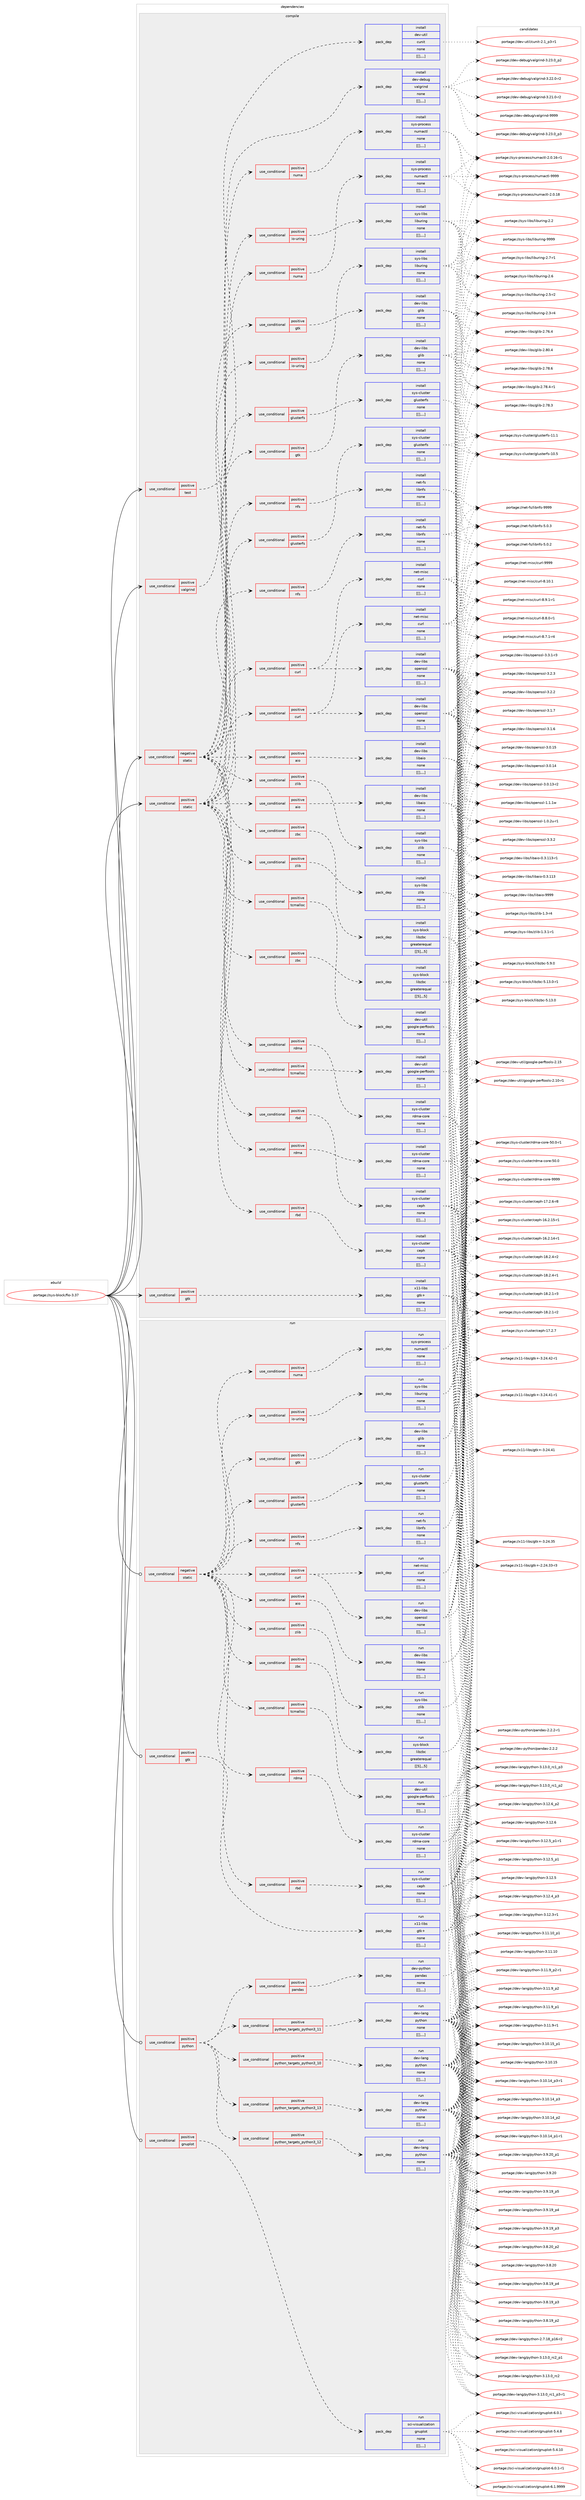 digraph prolog {

# *************
# Graph options
# *************

newrank=true;
concentrate=true;
compound=true;
graph [rankdir=LR,fontname=Helvetica,fontsize=10,ranksep=1.5];#, ranksep=2.5, nodesep=0.2];
edge  [arrowhead=vee];
node  [fontname=Helvetica,fontsize=10];

# **********
# The ebuild
# **********

subgraph cluster_leftcol {
color=gray;
label=<<i>ebuild</i>>;
id [label="portage://sys-block/fio-3.37", color=red, width=4, href="../sys-block/fio-3.37.svg"];
}

# ****************
# The dependencies
# ****************

subgraph cluster_midcol {
color=gray;
label=<<i>dependencies</i>>;
subgraph cluster_compile {
fillcolor="#eeeeee";
style=filled;
label=<<i>compile</i>>;
subgraph cond8546 {
dependency22675 [label=<<TABLE BORDER="0" CELLBORDER="1" CELLSPACING="0" CELLPADDING="4"><TR><TD ROWSPAN="3" CELLPADDING="10">use_conditional</TD></TR><TR><TD>negative</TD></TR><TR><TD>static</TD></TR></TABLE>>, shape=none, color=red];
subgraph cond8547 {
dependency22676 [label=<<TABLE BORDER="0" CELLBORDER="1" CELLSPACING="0" CELLPADDING="4"><TR><TD ROWSPAN="3" CELLPADDING="10">use_conditional</TD></TR><TR><TD>positive</TD></TR><TR><TD>aio</TD></TR></TABLE>>, shape=none, color=red];
subgraph pack14065 {
dependency22677 [label=<<TABLE BORDER="0" CELLBORDER="1" CELLSPACING="0" CELLPADDING="4" WIDTH="220"><TR><TD ROWSPAN="6" CELLPADDING="30">pack_dep</TD></TR><TR><TD WIDTH="110">install</TD></TR><TR><TD>dev-libs</TD></TR><TR><TD>libaio</TD></TR><TR><TD>none</TD></TR><TR><TD>[[],,,,]</TD></TR></TABLE>>, shape=none, color=blue];
}
dependency22676:e -> dependency22677:w [weight=20,style="dashed",arrowhead="vee"];
}
dependency22675:e -> dependency22676:w [weight=20,style="dashed",arrowhead="vee"];
subgraph cond8548 {
dependency22678 [label=<<TABLE BORDER="0" CELLBORDER="1" CELLSPACING="0" CELLPADDING="4"><TR><TD ROWSPAN="3" CELLPADDING="10">use_conditional</TD></TR><TR><TD>positive</TD></TR><TR><TD>curl</TD></TR></TABLE>>, shape=none, color=red];
subgraph pack14066 {
dependency22679 [label=<<TABLE BORDER="0" CELLBORDER="1" CELLSPACING="0" CELLPADDING="4" WIDTH="220"><TR><TD ROWSPAN="6" CELLPADDING="30">pack_dep</TD></TR><TR><TD WIDTH="110">install</TD></TR><TR><TD>net-misc</TD></TR><TR><TD>curl</TD></TR><TR><TD>none</TD></TR><TR><TD>[[],,,,]</TD></TR></TABLE>>, shape=none, color=blue];
}
dependency22678:e -> dependency22679:w [weight=20,style="dashed",arrowhead="vee"];
subgraph pack14067 {
dependency22680 [label=<<TABLE BORDER="0" CELLBORDER="1" CELLSPACING="0" CELLPADDING="4" WIDTH="220"><TR><TD ROWSPAN="6" CELLPADDING="30">pack_dep</TD></TR><TR><TD WIDTH="110">install</TD></TR><TR><TD>dev-libs</TD></TR><TR><TD>openssl</TD></TR><TR><TD>none</TD></TR><TR><TD>[[],,,,]</TD></TR></TABLE>>, shape=none, color=blue];
}
dependency22678:e -> dependency22680:w [weight=20,style="dashed",arrowhead="vee"];
}
dependency22675:e -> dependency22678:w [weight=20,style="dashed",arrowhead="vee"];
subgraph cond8549 {
dependency22681 [label=<<TABLE BORDER="0" CELLBORDER="1" CELLSPACING="0" CELLPADDING="4"><TR><TD ROWSPAN="3" CELLPADDING="10">use_conditional</TD></TR><TR><TD>positive</TD></TR><TR><TD>nfs</TD></TR></TABLE>>, shape=none, color=red];
subgraph pack14068 {
dependency22682 [label=<<TABLE BORDER="0" CELLBORDER="1" CELLSPACING="0" CELLPADDING="4" WIDTH="220"><TR><TD ROWSPAN="6" CELLPADDING="30">pack_dep</TD></TR><TR><TD WIDTH="110">install</TD></TR><TR><TD>net-fs</TD></TR><TR><TD>libnfs</TD></TR><TR><TD>none</TD></TR><TR><TD>[[],,,,]</TD></TR></TABLE>>, shape=none, color=blue];
}
dependency22681:e -> dependency22682:w [weight=20,style="dashed",arrowhead="vee"];
}
dependency22675:e -> dependency22681:w [weight=20,style="dashed",arrowhead="vee"];
subgraph cond8550 {
dependency22683 [label=<<TABLE BORDER="0" CELLBORDER="1" CELLSPACING="0" CELLPADDING="4"><TR><TD ROWSPAN="3" CELLPADDING="10">use_conditional</TD></TR><TR><TD>positive</TD></TR><TR><TD>glusterfs</TD></TR></TABLE>>, shape=none, color=red];
subgraph pack14069 {
dependency22684 [label=<<TABLE BORDER="0" CELLBORDER="1" CELLSPACING="0" CELLPADDING="4" WIDTH="220"><TR><TD ROWSPAN="6" CELLPADDING="30">pack_dep</TD></TR><TR><TD WIDTH="110">install</TD></TR><TR><TD>sys-cluster</TD></TR><TR><TD>glusterfs</TD></TR><TR><TD>none</TD></TR><TR><TD>[[],,,,]</TD></TR></TABLE>>, shape=none, color=blue];
}
dependency22683:e -> dependency22684:w [weight=20,style="dashed",arrowhead="vee"];
}
dependency22675:e -> dependency22683:w [weight=20,style="dashed",arrowhead="vee"];
subgraph cond8551 {
dependency22685 [label=<<TABLE BORDER="0" CELLBORDER="1" CELLSPACING="0" CELLPADDING="4"><TR><TD ROWSPAN="3" CELLPADDING="10">use_conditional</TD></TR><TR><TD>positive</TD></TR><TR><TD>gtk</TD></TR></TABLE>>, shape=none, color=red];
subgraph pack14070 {
dependency22686 [label=<<TABLE BORDER="0" CELLBORDER="1" CELLSPACING="0" CELLPADDING="4" WIDTH="220"><TR><TD ROWSPAN="6" CELLPADDING="30">pack_dep</TD></TR><TR><TD WIDTH="110">install</TD></TR><TR><TD>dev-libs</TD></TR><TR><TD>glib</TD></TR><TR><TD>none</TD></TR><TR><TD>[[],,,,]</TD></TR></TABLE>>, shape=none, color=blue];
}
dependency22685:e -> dependency22686:w [weight=20,style="dashed",arrowhead="vee"];
}
dependency22675:e -> dependency22685:w [weight=20,style="dashed",arrowhead="vee"];
subgraph cond8552 {
dependency22687 [label=<<TABLE BORDER="0" CELLBORDER="1" CELLSPACING="0" CELLPADDING="4"><TR><TD ROWSPAN="3" CELLPADDING="10">use_conditional</TD></TR><TR><TD>positive</TD></TR><TR><TD>io-uring</TD></TR></TABLE>>, shape=none, color=red];
subgraph pack14071 {
dependency22688 [label=<<TABLE BORDER="0" CELLBORDER="1" CELLSPACING="0" CELLPADDING="4" WIDTH="220"><TR><TD ROWSPAN="6" CELLPADDING="30">pack_dep</TD></TR><TR><TD WIDTH="110">install</TD></TR><TR><TD>sys-libs</TD></TR><TR><TD>liburing</TD></TR><TR><TD>none</TD></TR><TR><TD>[[],,,,]</TD></TR></TABLE>>, shape=none, color=blue];
}
dependency22687:e -> dependency22688:w [weight=20,style="dashed",arrowhead="vee"];
}
dependency22675:e -> dependency22687:w [weight=20,style="dashed",arrowhead="vee"];
subgraph cond8553 {
dependency22689 [label=<<TABLE BORDER="0" CELLBORDER="1" CELLSPACING="0" CELLPADDING="4"><TR><TD ROWSPAN="3" CELLPADDING="10">use_conditional</TD></TR><TR><TD>positive</TD></TR><TR><TD>numa</TD></TR></TABLE>>, shape=none, color=red];
subgraph pack14072 {
dependency22690 [label=<<TABLE BORDER="0" CELLBORDER="1" CELLSPACING="0" CELLPADDING="4" WIDTH="220"><TR><TD ROWSPAN="6" CELLPADDING="30">pack_dep</TD></TR><TR><TD WIDTH="110">install</TD></TR><TR><TD>sys-process</TD></TR><TR><TD>numactl</TD></TR><TR><TD>none</TD></TR><TR><TD>[[],,,,]</TD></TR></TABLE>>, shape=none, color=blue];
}
dependency22689:e -> dependency22690:w [weight=20,style="dashed",arrowhead="vee"];
}
dependency22675:e -> dependency22689:w [weight=20,style="dashed",arrowhead="vee"];
subgraph cond8554 {
dependency22691 [label=<<TABLE BORDER="0" CELLBORDER="1" CELLSPACING="0" CELLPADDING="4"><TR><TD ROWSPAN="3" CELLPADDING="10">use_conditional</TD></TR><TR><TD>positive</TD></TR><TR><TD>rbd</TD></TR></TABLE>>, shape=none, color=red];
subgraph pack14073 {
dependency22692 [label=<<TABLE BORDER="0" CELLBORDER="1" CELLSPACING="0" CELLPADDING="4" WIDTH="220"><TR><TD ROWSPAN="6" CELLPADDING="30">pack_dep</TD></TR><TR><TD WIDTH="110">install</TD></TR><TR><TD>sys-cluster</TD></TR><TR><TD>ceph</TD></TR><TR><TD>none</TD></TR><TR><TD>[[],,,,]</TD></TR></TABLE>>, shape=none, color=blue];
}
dependency22691:e -> dependency22692:w [weight=20,style="dashed",arrowhead="vee"];
}
dependency22675:e -> dependency22691:w [weight=20,style="dashed",arrowhead="vee"];
subgraph cond8555 {
dependency22693 [label=<<TABLE BORDER="0" CELLBORDER="1" CELLSPACING="0" CELLPADDING="4"><TR><TD ROWSPAN="3" CELLPADDING="10">use_conditional</TD></TR><TR><TD>positive</TD></TR><TR><TD>rdma</TD></TR></TABLE>>, shape=none, color=red];
subgraph pack14074 {
dependency22694 [label=<<TABLE BORDER="0" CELLBORDER="1" CELLSPACING="0" CELLPADDING="4" WIDTH="220"><TR><TD ROWSPAN="6" CELLPADDING="30">pack_dep</TD></TR><TR><TD WIDTH="110">install</TD></TR><TR><TD>sys-cluster</TD></TR><TR><TD>rdma-core</TD></TR><TR><TD>none</TD></TR><TR><TD>[[],,,,]</TD></TR></TABLE>>, shape=none, color=blue];
}
dependency22693:e -> dependency22694:w [weight=20,style="dashed",arrowhead="vee"];
}
dependency22675:e -> dependency22693:w [weight=20,style="dashed",arrowhead="vee"];
subgraph cond8556 {
dependency22695 [label=<<TABLE BORDER="0" CELLBORDER="1" CELLSPACING="0" CELLPADDING="4"><TR><TD ROWSPAN="3" CELLPADDING="10">use_conditional</TD></TR><TR><TD>positive</TD></TR><TR><TD>tcmalloc</TD></TR></TABLE>>, shape=none, color=red];
subgraph pack14075 {
dependency22696 [label=<<TABLE BORDER="0" CELLBORDER="1" CELLSPACING="0" CELLPADDING="4" WIDTH="220"><TR><TD ROWSPAN="6" CELLPADDING="30">pack_dep</TD></TR><TR><TD WIDTH="110">install</TD></TR><TR><TD>dev-util</TD></TR><TR><TD>google-perftools</TD></TR><TR><TD>none</TD></TR><TR><TD>[[],,,,]</TD></TR></TABLE>>, shape=none, color=blue];
}
dependency22695:e -> dependency22696:w [weight=20,style="dashed",arrowhead="vee"];
}
dependency22675:e -> dependency22695:w [weight=20,style="dashed",arrowhead="vee"];
subgraph cond8557 {
dependency22697 [label=<<TABLE BORDER="0" CELLBORDER="1" CELLSPACING="0" CELLPADDING="4"><TR><TD ROWSPAN="3" CELLPADDING="10">use_conditional</TD></TR><TR><TD>positive</TD></TR><TR><TD>zbc</TD></TR></TABLE>>, shape=none, color=red];
subgraph pack14076 {
dependency22698 [label=<<TABLE BORDER="0" CELLBORDER="1" CELLSPACING="0" CELLPADDING="4" WIDTH="220"><TR><TD ROWSPAN="6" CELLPADDING="30">pack_dep</TD></TR><TR><TD WIDTH="110">install</TD></TR><TR><TD>sys-block</TD></TR><TR><TD>libzbc</TD></TR><TR><TD>greaterequal</TD></TR><TR><TD>[[5],,,5]</TD></TR></TABLE>>, shape=none, color=blue];
}
dependency22697:e -> dependency22698:w [weight=20,style="dashed",arrowhead="vee"];
}
dependency22675:e -> dependency22697:w [weight=20,style="dashed",arrowhead="vee"];
subgraph cond8558 {
dependency22699 [label=<<TABLE BORDER="0" CELLBORDER="1" CELLSPACING="0" CELLPADDING="4"><TR><TD ROWSPAN="3" CELLPADDING="10">use_conditional</TD></TR><TR><TD>positive</TD></TR><TR><TD>zlib</TD></TR></TABLE>>, shape=none, color=red];
subgraph pack14077 {
dependency22700 [label=<<TABLE BORDER="0" CELLBORDER="1" CELLSPACING="0" CELLPADDING="4" WIDTH="220"><TR><TD ROWSPAN="6" CELLPADDING="30">pack_dep</TD></TR><TR><TD WIDTH="110">install</TD></TR><TR><TD>sys-libs</TD></TR><TR><TD>zlib</TD></TR><TR><TD>none</TD></TR><TR><TD>[[],,,,]</TD></TR></TABLE>>, shape=none, color=blue];
}
dependency22699:e -> dependency22700:w [weight=20,style="dashed",arrowhead="vee"];
}
dependency22675:e -> dependency22699:w [weight=20,style="dashed",arrowhead="vee"];
}
id:e -> dependency22675:w [weight=20,style="solid",arrowhead="vee"];
subgraph cond8559 {
dependency22701 [label=<<TABLE BORDER="0" CELLBORDER="1" CELLSPACING="0" CELLPADDING="4"><TR><TD ROWSPAN="3" CELLPADDING="10">use_conditional</TD></TR><TR><TD>positive</TD></TR><TR><TD>gtk</TD></TR></TABLE>>, shape=none, color=red];
subgraph pack14078 {
dependency22702 [label=<<TABLE BORDER="0" CELLBORDER="1" CELLSPACING="0" CELLPADDING="4" WIDTH="220"><TR><TD ROWSPAN="6" CELLPADDING="30">pack_dep</TD></TR><TR><TD WIDTH="110">install</TD></TR><TR><TD>x11-libs</TD></TR><TR><TD>gtk+</TD></TR><TR><TD>none</TD></TR><TR><TD>[[],,,,]</TD></TR></TABLE>>, shape=none, color=blue];
}
dependency22701:e -> dependency22702:w [weight=20,style="dashed",arrowhead="vee"];
}
id:e -> dependency22701:w [weight=20,style="solid",arrowhead="vee"];
subgraph cond8560 {
dependency22703 [label=<<TABLE BORDER="0" CELLBORDER="1" CELLSPACING="0" CELLPADDING="4"><TR><TD ROWSPAN="3" CELLPADDING="10">use_conditional</TD></TR><TR><TD>positive</TD></TR><TR><TD>static</TD></TR></TABLE>>, shape=none, color=red];
subgraph cond8561 {
dependency22704 [label=<<TABLE BORDER="0" CELLBORDER="1" CELLSPACING="0" CELLPADDING="4"><TR><TD ROWSPAN="3" CELLPADDING="10">use_conditional</TD></TR><TR><TD>positive</TD></TR><TR><TD>aio</TD></TR></TABLE>>, shape=none, color=red];
subgraph pack14079 {
dependency22705 [label=<<TABLE BORDER="0" CELLBORDER="1" CELLSPACING="0" CELLPADDING="4" WIDTH="220"><TR><TD ROWSPAN="6" CELLPADDING="30">pack_dep</TD></TR><TR><TD WIDTH="110">install</TD></TR><TR><TD>dev-libs</TD></TR><TR><TD>libaio</TD></TR><TR><TD>none</TD></TR><TR><TD>[[],,,,]</TD></TR></TABLE>>, shape=none, color=blue];
}
dependency22704:e -> dependency22705:w [weight=20,style="dashed",arrowhead="vee"];
}
dependency22703:e -> dependency22704:w [weight=20,style="dashed",arrowhead="vee"];
subgraph cond8562 {
dependency22706 [label=<<TABLE BORDER="0" CELLBORDER="1" CELLSPACING="0" CELLPADDING="4"><TR><TD ROWSPAN="3" CELLPADDING="10">use_conditional</TD></TR><TR><TD>positive</TD></TR><TR><TD>curl</TD></TR></TABLE>>, shape=none, color=red];
subgraph pack14080 {
dependency22707 [label=<<TABLE BORDER="0" CELLBORDER="1" CELLSPACING="0" CELLPADDING="4" WIDTH="220"><TR><TD ROWSPAN="6" CELLPADDING="30">pack_dep</TD></TR><TR><TD WIDTH="110">install</TD></TR><TR><TD>net-misc</TD></TR><TR><TD>curl</TD></TR><TR><TD>none</TD></TR><TR><TD>[[],,,,]</TD></TR></TABLE>>, shape=none, color=blue];
}
dependency22706:e -> dependency22707:w [weight=20,style="dashed",arrowhead="vee"];
subgraph pack14081 {
dependency22708 [label=<<TABLE BORDER="0" CELLBORDER="1" CELLSPACING="0" CELLPADDING="4" WIDTH="220"><TR><TD ROWSPAN="6" CELLPADDING="30">pack_dep</TD></TR><TR><TD WIDTH="110">install</TD></TR><TR><TD>dev-libs</TD></TR><TR><TD>openssl</TD></TR><TR><TD>none</TD></TR><TR><TD>[[],,,,]</TD></TR></TABLE>>, shape=none, color=blue];
}
dependency22706:e -> dependency22708:w [weight=20,style="dashed",arrowhead="vee"];
}
dependency22703:e -> dependency22706:w [weight=20,style="dashed",arrowhead="vee"];
subgraph cond8563 {
dependency22709 [label=<<TABLE BORDER="0" CELLBORDER="1" CELLSPACING="0" CELLPADDING="4"><TR><TD ROWSPAN="3" CELLPADDING="10">use_conditional</TD></TR><TR><TD>positive</TD></TR><TR><TD>nfs</TD></TR></TABLE>>, shape=none, color=red];
subgraph pack14082 {
dependency22710 [label=<<TABLE BORDER="0" CELLBORDER="1" CELLSPACING="0" CELLPADDING="4" WIDTH="220"><TR><TD ROWSPAN="6" CELLPADDING="30">pack_dep</TD></TR><TR><TD WIDTH="110">install</TD></TR><TR><TD>net-fs</TD></TR><TR><TD>libnfs</TD></TR><TR><TD>none</TD></TR><TR><TD>[[],,,,]</TD></TR></TABLE>>, shape=none, color=blue];
}
dependency22709:e -> dependency22710:w [weight=20,style="dashed",arrowhead="vee"];
}
dependency22703:e -> dependency22709:w [weight=20,style="dashed",arrowhead="vee"];
subgraph cond8564 {
dependency22711 [label=<<TABLE BORDER="0" CELLBORDER="1" CELLSPACING="0" CELLPADDING="4"><TR><TD ROWSPAN="3" CELLPADDING="10">use_conditional</TD></TR><TR><TD>positive</TD></TR><TR><TD>glusterfs</TD></TR></TABLE>>, shape=none, color=red];
subgraph pack14083 {
dependency22712 [label=<<TABLE BORDER="0" CELLBORDER="1" CELLSPACING="0" CELLPADDING="4" WIDTH="220"><TR><TD ROWSPAN="6" CELLPADDING="30">pack_dep</TD></TR><TR><TD WIDTH="110">install</TD></TR><TR><TD>sys-cluster</TD></TR><TR><TD>glusterfs</TD></TR><TR><TD>none</TD></TR><TR><TD>[[],,,,]</TD></TR></TABLE>>, shape=none, color=blue];
}
dependency22711:e -> dependency22712:w [weight=20,style="dashed",arrowhead="vee"];
}
dependency22703:e -> dependency22711:w [weight=20,style="dashed",arrowhead="vee"];
subgraph cond8565 {
dependency22713 [label=<<TABLE BORDER="0" CELLBORDER="1" CELLSPACING="0" CELLPADDING="4"><TR><TD ROWSPAN="3" CELLPADDING="10">use_conditional</TD></TR><TR><TD>positive</TD></TR><TR><TD>gtk</TD></TR></TABLE>>, shape=none, color=red];
subgraph pack14084 {
dependency22714 [label=<<TABLE BORDER="0" CELLBORDER="1" CELLSPACING="0" CELLPADDING="4" WIDTH="220"><TR><TD ROWSPAN="6" CELLPADDING="30">pack_dep</TD></TR><TR><TD WIDTH="110">install</TD></TR><TR><TD>dev-libs</TD></TR><TR><TD>glib</TD></TR><TR><TD>none</TD></TR><TR><TD>[[],,,,]</TD></TR></TABLE>>, shape=none, color=blue];
}
dependency22713:e -> dependency22714:w [weight=20,style="dashed",arrowhead="vee"];
}
dependency22703:e -> dependency22713:w [weight=20,style="dashed",arrowhead="vee"];
subgraph cond8566 {
dependency22715 [label=<<TABLE BORDER="0" CELLBORDER="1" CELLSPACING="0" CELLPADDING="4"><TR><TD ROWSPAN="3" CELLPADDING="10">use_conditional</TD></TR><TR><TD>positive</TD></TR><TR><TD>io-uring</TD></TR></TABLE>>, shape=none, color=red];
subgraph pack14085 {
dependency22716 [label=<<TABLE BORDER="0" CELLBORDER="1" CELLSPACING="0" CELLPADDING="4" WIDTH="220"><TR><TD ROWSPAN="6" CELLPADDING="30">pack_dep</TD></TR><TR><TD WIDTH="110">install</TD></TR><TR><TD>sys-libs</TD></TR><TR><TD>liburing</TD></TR><TR><TD>none</TD></TR><TR><TD>[[],,,,]</TD></TR></TABLE>>, shape=none, color=blue];
}
dependency22715:e -> dependency22716:w [weight=20,style="dashed",arrowhead="vee"];
}
dependency22703:e -> dependency22715:w [weight=20,style="dashed",arrowhead="vee"];
subgraph cond8567 {
dependency22717 [label=<<TABLE BORDER="0" CELLBORDER="1" CELLSPACING="0" CELLPADDING="4"><TR><TD ROWSPAN="3" CELLPADDING="10">use_conditional</TD></TR><TR><TD>positive</TD></TR><TR><TD>numa</TD></TR></TABLE>>, shape=none, color=red];
subgraph pack14086 {
dependency22718 [label=<<TABLE BORDER="0" CELLBORDER="1" CELLSPACING="0" CELLPADDING="4" WIDTH="220"><TR><TD ROWSPAN="6" CELLPADDING="30">pack_dep</TD></TR><TR><TD WIDTH="110">install</TD></TR><TR><TD>sys-process</TD></TR><TR><TD>numactl</TD></TR><TR><TD>none</TD></TR><TR><TD>[[],,,,]</TD></TR></TABLE>>, shape=none, color=blue];
}
dependency22717:e -> dependency22718:w [weight=20,style="dashed",arrowhead="vee"];
}
dependency22703:e -> dependency22717:w [weight=20,style="dashed",arrowhead="vee"];
subgraph cond8568 {
dependency22719 [label=<<TABLE BORDER="0" CELLBORDER="1" CELLSPACING="0" CELLPADDING="4"><TR><TD ROWSPAN="3" CELLPADDING="10">use_conditional</TD></TR><TR><TD>positive</TD></TR><TR><TD>rbd</TD></TR></TABLE>>, shape=none, color=red];
subgraph pack14087 {
dependency22720 [label=<<TABLE BORDER="0" CELLBORDER="1" CELLSPACING="0" CELLPADDING="4" WIDTH="220"><TR><TD ROWSPAN="6" CELLPADDING="30">pack_dep</TD></TR><TR><TD WIDTH="110">install</TD></TR><TR><TD>sys-cluster</TD></TR><TR><TD>ceph</TD></TR><TR><TD>none</TD></TR><TR><TD>[[],,,,]</TD></TR></TABLE>>, shape=none, color=blue];
}
dependency22719:e -> dependency22720:w [weight=20,style="dashed",arrowhead="vee"];
}
dependency22703:e -> dependency22719:w [weight=20,style="dashed",arrowhead="vee"];
subgraph cond8569 {
dependency22721 [label=<<TABLE BORDER="0" CELLBORDER="1" CELLSPACING="0" CELLPADDING="4"><TR><TD ROWSPAN="3" CELLPADDING="10">use_conditional</TD></TR><TR><TD>positive</TD></TR><TR><TD>rdma</TD></TR></TABLE>>, shape=none, color=red];
subgraph pack14088 {
dependency22722 [label=<<TABLE BORDER="0" CELLBORDER="1" CELLSPACING="0" CELLPADDING="4" WIDTH="220"><TR><TD ROWSPAN="6" CELLPADDING="30">pack_dep</TD></TR><TR><TD WIDTH="110">install</TD></TR><TR><TD>sys-cluster</TD></TR><TR><TD>rdma-core</TD></TR><TR><TD>none</TD></TR><TR><TD>[[],,,,]</TD></TR></TABLE>>, shape=none, color=blue];
}
dependency22721:e -> dependency22722:w [weight=20,style="dashed",arrowhead="vee"];
}
dependency22703:e -> dependency22721:w [weight=20,style="dashed",arrowhead="vee"];
subgraph cond8570 {
dependency22723 [label=<<TABLE BORDER="0" CELLBORDER="1" CELLSPACING="0" CELLPADDING="4"><TR><TD ROWSPAN="3" CELLPADDING="10">use_conditional</TD></TR><TR><TD>positive</TD></TR><TR><TD>tcmalloc</TD></TR></TABLE>>, shape=none, color=red];
subgraph pack14089 {
dependency22724 [label=<<TABLE BORDER="0" CELLBORDER="1" CELLSPACING="0" CELLPADDING="4" WIDTH="220"><TR><TD ROWSPAN="6" CELLPADDING="30">pack_dep</TD></TR><TR><TD WIDTH="110">install</TD></TR><TR><TD>dev-util</TD></TR><TR><TD>google-perftools</TD></TR><TR><TD>none</TD></TR><TR><TD>[[],,,,]</TD></TR></TABLE>>, shape=none, color=blue];
}
dependency22723:e -> dependency22724:w [weight=20,style="dashed",arrowhead="vee"];
}
dependency22703:e -> dependency22723:w [weight=20,style="dashed",arrowhead="vee"];
subgraph cond8571 {
dependency22725 [label=<<TABLE BORDER="0" CELLBORDER="1" CELLSPACING="0" CELLPADDING="4"><TR><TD ROWSPAN="3" CELLPADDING="10">use_conditional</TD></TR><TR><TD>positive</TD></TR><TR><TD>zbc</TD></TR></TABLE>>, shape=none, color=red];
subgraph pack14090 {
dependency22726 [label=<<TABLE BORDER="0" CELLBORDER="1" CELLSPACING="0" CELLPADDING="4" WIDTH="220"><TR><TD ROWSPAN="6" CELLPADDING="30">pack_dep</TD></TR><TR><TD WIDTH="110">install</TD></TR><TR><TD>sys-block</TD></TR><TR><TD>libzbc</TD></TR><TR><TD>greaterequal</TD></TR><TR><TD>[[5],,,5]</TD></TR></TABLE>>, shape=none, color=blue];
}
dependency22725:e -> dependency22726:w [weight=20,style="dashed",arrowhead="vee"];
}
dependency22703:e -> dependency22725:w [weight=20,style="dashed",arrowhead="vee"];
subgraph cond8572 {
dependency22727 [label=<<TABLE BORDER="0" CELLBORDER="1" CELLSPACING="0" CELLPADDING="4"><TR><TD ROWSPAN="3" CELLPADDING="10">use_conditional</TD></TR><TR><TD>positive</TD></TR><TR><TD>zlib</TD></TR></TABLE>>, shape=none, color=red];
subgraph pack14091 {
dependency22728 [label=<<TABLE BORDER="0" CELLBORDER="1" CELLSPACING="0" CELLPADDING="4" WIDTH="220"><TR><TD ROWSPAN="6" CELLPADDING="30">pack_dep</TD></TR><TR><TD WIDTH="110">install</TD></TR><TR><TD>sys-libs</TD></TR><TR><TD>zlib</TD></TR><TR><TD>none</TD></TR><TR><TD>[[],,,,]</TD></TR></TABLE>>, shape=none, color=blue];
}
dependency22727:e -> dependency22728:w [weight=20,style="dashed",arrowhead="vee"];
}
dependency22703:e -> dependency22727:w [weight=20,style="dashed",arrowhead="vee"];
}
id:e -> dependency22703:w [weight=20,style="solid",arrowhead="vee"];
subgraph cond8573 {
dependency22729 [label=<<TABLE BORDER="0" CELLBORDER="1" CELLSPACING="0" CELLPADDING="4"><TR><TD ROWSPAN="3" CELLPADDING="10">use_conditional</TD></TR><TR><TD>positive</TD></TR><TR><TD>test</TD></TR></TABLE>>, shape=none, color=red];
subgraph pack14092 {
dependency22730 [label=<<TABLE BORDER="0" CELLBORDER="1" CELLSPACING="0" CELLPADDING="4" WIDTH="220"><TR><TD ROWSPAN="6" CELLPADDING="30">pack_dep</TD></TR><TR><TD WIDTH="110">install</TD></TR><TR><TD>dev-util</TD></TR><TR><TD>cunit</TD></TR><TR><TD>none</TD></TR><TR><TD>[[],,,,]</TD></TR></TABLE>>, shape=none, color=blue];
}
dependency22729:e -> dependency22730:w [weight=20,style="dashed",arrowhead="vee"];
}
id:e -> dependency22729:w [weight=20,style="solid",arrowhead="vee"];
subgraph cond8574 {
dependency22731 [label=<<TABLE BORDER="0" CELLBORDER="1" CELLSPACING="0" CELLPADDING="4"><TR><TD ROWSPAN="3" CELLPADDING="10">use_conditional</TD></TR><TR><TD>positive</TD></TR><TR><TD>valgrind</TD></TR></TABLE>>, shape=none, color=red];
subgraph pack14093 {
dependency22732 [label=<<TABLE BORDER="0" CELLBORDER="1" CELLSPACING="0" CELLPADDING="4" WIDTH="220"><TR><TD ROWSPAN="6" CELLPADDING="30">pack_dep</TD></TR><TR><TD WIDTH="110">install</TD></TR><TR><TD>dev-debug</TD></TR><TR><TD>valgrind</TD></TR><TR><TD>none</TD></TR><TR><TD>[[],,,,]</TD></TR></TABLE>>, shape=none, color=blue];
}
dependency22731:e -> dependency22732:w [weight=20,style="dashed",arrowhead="vee"];
}
id:e -> dependency22731:w [weight=20,style="solid",arrowhead="vee"];
}
subgraph cluster_compileandrun {
fillcolor="#eeeeee";
style=filled;
label=<<i>compile and run</i>>;
}
subgraph cluster_run {
fillcolor="#eeeeee";
style=filled;
label=<<i>run</i>>;
subgraph cond8575 {
dependency22733 [label=<<TABLE BORDER="0" CELLBORDER="1" CELLSPACING="0" CELLPADDING="4"><TR><TD ROWSPAN="3" CELLPADDING="10">use_conditional</TD></TR><TR><TD>negative</TD></TR><TR><TD>static</TD></TR></TABLE>>, shape=none, color=red];
subgraph cond8576 {
dependency22734 [label=<<TABLE BORDER="0" CELLBORDER="1" CELLSPACING="0" CELLPADDING="4"><TR><TD ROWSPAN="3" CELLPADDING="10">use_conditional</TD></TR><TR><TD>positive</TD></TR><TR><TD>aio</TD></TR></TABLE>>, shape=none, color=red];
subgraph pack14094 {
dependency22735 [label=<<TABLE BORDER="0" CELLBORDER="1" CELLSPACING="0" CELLPADDING="4" WIDTH="220"><TR><TD ROWSPAN="6" CELLPADDING="30">pack_dep</TD></TR><TR><TD WIDTH="110">run</TD></TR><TR><TD>dev-libs</TD></TR><TR><TD>libaio</TD></TR><TR><TD>none</TD></TR><TR><TD>[[],,,,]</TD></TR></TABLE>>, shape=none, color=blue];
}
dependency22734:e -> dependency22735:w [weight=20,style="dashed",arrowhead="vee"];
}
dependency22733:e -> dependency22734:w [weight=20,style="dashed",arrowhead="vee"];
subgraph cond8577 {
dependency22736 [label=<<TABLE BORDER="0" CELLBORDER="1" CELLSPACING="0" CELLPADDING="4"><TR><TD ROWSPAN="3" CELLPADDING="10">use_conditional</TD></TR><TR><TD>positive</TD></TR><TR><TD>curl</TD></TR></TABLE>>, shape=none, color=red];
subgraph pack14095 {
dependency22737 [label=<<TABLE BORDER="0" CELLBORDER="1" CELLSPACING="0" CELLPADDING="4" WIDTH="220"><TR><TD ROWSPAN="6" CELLPADDING="30">pack_dep</TD></TR><TR><TD WIDTH="110">run</TD></TR><TR><TD>net-misc</TD></TR><TR><TD>curl</TD></TR><TR><TD>none</TD></TR><TR><TD>[[],,,,]</TD></TR></TABLE>>, shape=none, color=blue];
}
dependency22736:e -> dependency22737:w [weight=20,style="dashed",arrowhead="vee"];
subgraph pack14096 {
dependency22738 [label=<<TABLE BORDER="0" CELLBORDER="1" CELLSPACING="0" CELLPADDING="4" WIDTH="220"><TR><TD ROWSPAN="6" CELLPADDING="30">pack_dep</TD></TR><TR><TD WIDTH="110">run</TD></TR><TR><TD>dev-libs</TD></TR><TR><TD>openssl</TD></TR><TR><TD>none</TD></TR><TR><TD>[[],,,,]</TD></TR></TABLE>>, shape=none, color=blue];
}
dependency22736:e -> dependency22738:w [weight=20,style="dashed",arrowhead="vee"];
}
dependency22733:e -> dependency22736:w [weight=20,style="dashed",arrowhead="vee"];
subgraph cond8578 {
dependency22739 [label=<<TABLE BORDER="0" CELLBORDER="1" CELLSPACING="0" CELLPADDING="4"><TR><TD ROWSPAN="3" CELLPADDING="10">use_conditional</TD></TR><TR><TD>positive</TD></TR><TR><TD>nfs</TD></TR></TABLE>>, shape=none, color=red];
subgraph pack14097 {
dependency22740 [label=<<TABLE BORDER="0" CELLBORDER="1" CELLSPACING="0" CELLPADDING="4" WIDTH="220"><TR><TD ROWSPAN="6" CELLPADDING="30">pack_dep</TD></TR><TR><TD WIDTH="110">run</TD></TR><TR><TD>net-fs</TD></TR><TR><TD>libnfs</TD></TR><TR><TD>none</TD></TR><TR><TD>[[],,,,]</TD></TR></TABLE>>, shape=none, color=blue];
}
dependency22739:e -> dependency22740:w [weight=20,style="dashed",arrowhead="vee"];
}
dependency22733:e -> dependency22739:w [weight=20,style="dashed",arrowhead="vee"];
subgraph cond8579 {
dependency22741 [label=<<TABLE BORDER="0" CELLBORDER="1" CELLSPACING="0" CELLPADDING="4"><TR><TD ROWSPAN="3" CELLPADDING="10">use_conditional</TD></TR><TR><TD>positive</TD></TR><TR><TD>glusterfs</TD></TR></TABLE>>, shape=none, color=red];
subgraph pack14098 {
dependency22742 [label=<<TABLE BORDER="0" CELLBORDER="1" CELLSPACING="0" CELLPADDING="4" WIDTH="220"><TR><TD ROWSPAN="6" CELLPADDING="30">pack_dep</TD></TR><TR><TD WIDTH="110">run</TD></TR><TR><TD>sys-cluster</TD></TR><TR><TD>glusterfs</TD></TR><TR><TD>none</TD></TR><TR><TD>[[],,,,]</TD></TR></TABLE>>, shape=none, color=blue];
}
dependency22741:e -> dependency22742:w [weight=20,style="dashed",arrowhead="vee"];
}
dependency22733:e -> dependency22741:w [weight=20,style="dashed",arrowhead="vee"];
subgraph cond8580 {
dependency22743 [label=<<TABLE BORDER="0" CELLBORDER="1" CELLSPACING="0" CELLPADDING="4"><TR><TD ROWSPAN="3" CELLPADDING="10">use_conditional</TD></TR><TR><TD>positive</TD></TR><TR><TD>gtk</TD></TR></TABLE>>, shape=none, color=red];
subgraph pack14099 {
dependency22744 [label=<<TABLE BORDER="0" CELLBORDER="1" CELLSPACING="0" CELLPADDING="4" WIDTH="220"><TR><TD ROWSPAN="6" CELLPADDING="30">pack_dep</TD></TR><TR><TD WIDTH="110">run</TD></TR><TR><TD>dev-libs</TD></TR><TR><TD>glib</TD></TR><TR><TD>none</TD></TR><TR><TD>[[],,,,]</TD></TR></TABLE>>, shape=none, color=blue];
}
dependency22743:e -> dependency22744:w [weight=20,style="dashed",arrowhead="vee"];
}
dependency22733:e -> dependency22743:w [weight=20,style="dashed",arrowhead="vee"];
subgraph cond8581 {
dependency22745 [label=<<TABLE BORDER="0" CELLBORDER="1" CELLSPACING="0" CELLPADDING="4"><TR><TD ROWSPAN="3" CELLPADDING="10">use_conditional</TD></TR><TR><TD>positive</TD></TR><TR><TD>io-uring</TD></TR></TABLE>>, shape=none, color=red];
subgraph pack14100 {
dependency22746 [label=<<TABLE BORDER="0" CELLBORDER="1" CELLSPACING="0" CELLPADDING="4" WIDTH="220"><TR><TD ROWSPAN="6" CELLPADDING="30">pack_dep</TD></TR><TR><TD WIDTH="110">run</TD></TR><TR><TD>sys-libs</TD></TR><TR><TD>liburing</TD></TR><TR><TD>none</TD></TR><TR><TD>[[],,,,]</TD></TR></TABLE>>, shape=none, color=blue];
}
dependency22745:e -> dependency22746:w [weight=20,style="dashed",arrowhead="vee"];
}
dependency22733:e -> dependency22745:w [weight=20,style="dashed",arrowhead="vee"];
subgraph cond8582 {
dependency22747 [label=<<TABLE BORDER="0" CELLBORDER="1" CELLSPACING="0" CELLPADDING="4"><TR><TD ROWSPAN="3" CELLPADDING="10">use_conditional</TD></TR><TR><TD>positive</TD></TR><TR><TD>numa</TD></TR></TABLE>>, shape=none, color=red];
subgraph pack14101 {
dependency22748 [label=<<TABLE BORDER="0" CELLBORDER="1" CELLSPACING="0" CELLPADDING="4" WIDTH="220"><TR><TD ROWSPAN="6" CELLPADDING="30">pack_dep</TD></TR><TR><TD WIDTH="110">run</TD></TR><TR><TD>sys-process</TD></TR><TR><TD>numactl</TD></TR><TR><TD>none</TD></TR><TR><TD>[[],,,,]</TD></TR></TABLE>>, shape=none, color=blue];
}
dependency22747:e -> dependency22748:w [weight=20,style="dashed",arrowhead="vee"];
}
dependency22733:e -> dependency22747:w [weight=20,style="dashed",arrowhead="vee"];
subgraph cond8583 {
dependency22749 [label=<<TABLE BORDER="0" CELLBORDER="1" CELLSPACING="0" CELLPADDING="4"><TR><TD ROWSPAN="3" CELLPADDING="10">use_conditional</TD></TR><TR><TD>positive</TD></TR><TR><TD>rbd</TD></TR></TABLE>>, shape=none, color=red];
subgraph pack14102 {
dependency22750 [label=<<TABLE BORDER="0" CELLBORDER="1" CELLSPACING="0" CELLPADDING="4" WIDTH="220"><TR><TD ROWSPAN="6" CELLPADDING="30">pack_dep</TD></TR><TR><TD WIDTH="110">run</TD></TR><TR><TD>sys-cluster</TD></TR><TR><TD>ceph</TD></TR><TR><TD>none</TD></TR><TR><TD>[[],,,,]</TD></TR></TABLE>>, shape=none, color=blue];
}
dependency22749:e -> dependency22750:w [weight=20,style="dashed",arrowhead="vee"];
}
dependency22733:e -> dependency22749:w [weight=20,style="dashed",arrowhead="vee"];
subgraph cond8584 {
dependency22751 [label=<<TABLE BORDER="0" CELLBORDER="1" CELLSPACING="0" CELLPADDING="4"><TR><TD ROWSPAN="3" CELLPADDING="10">use_conditional</TD></TR><TR><TD>positive</TD></TR><TR><TD>rdma</TD></TR></TABLE>>, shape=none, color=red];
subgraph pack14103 {
dependency22752 [label=<<TABLE BORDER="0" CELLBORDER="1" CELLSPACING="0" CELLPADDING="4" WIDTH="220"><TR><TD ROWSPAN="6" CELLPADDING="30">pack_dep</TD></TR><TR><TD WIDTH="110">run</TD></TR><TR><TD>sys-cluster</TD></TR><TR><TD>rdma-core</TD></TR><TR><TD>none</TD></TR><TR><TD>[[],,,,]</TD></TR></TABLE>>, shape=none, color=blue];
}
dependency22751:e -> dependency22752:w [weight=20,style="dashed",arrowhead="vee"];
}
dependency22733:e -> dependency22751:w [weight=20,style="dashed",arrowhead="vee"];
subgraph cond8585 {
dependency22753 [label=<<TABLE BORDER="0" CELLBORDER="1" CELLSPACING="0" CELLPADDING="4"><TR><TD ROWSPAN="3" CELLPADDING="10">use_conditional</TD></TR><TR><TD>positive</TD></TR><TR><TD>tcmalloc</TD></TR></TABLE>>, shape=none, color=red];
subgraph pack14104 {
dependency22754 [label=<<TABLE BORDER="0" CELLBORDER="1" CELLSPACING="0" CELLPADDING="4" WIDTH="220"><TR><TD ROWSPAN="6" CELLPADDING="30">pack_dep</TD></TR><TR><TD WIDTH="110">run</TD></TR><TR><TD>dev-util</TD></TR><TR><TD>google-perftools</TD></TR><TR><TD>none</TD></TR><TR><TD>[[],,,,]</TD></TR></TABLE>>, shape=none, color=blue];
}
dependency22753:e -> dependency22754:w [weight=20,style="dashed",arrowhead="vee"];
}
dependency22733:e -> dependency22753:w [weight=20,style="dashed",arrowhead="vee"];
subgraph cond8586 {
dependency22755 [label=<<TABLE BORDER="0" CELLBORDER="1" CELLSPACING="0" CELLPADDING="4"><TR><TD ROWSPAN="3" CELLPADDING="10">use_conditional</TD></TR><TR><TD>positive</TD></TR><TR><TD>zbc</TD></TR></TABLE>>, shape=none, color=red];
subgraph pack14105 {
dependency22756 [label=<<TABLE BORDER="0" CELLBORDER="1" CELLSPACING="0" CELLPADDING="4" WIDTH="220"><TR><TD ROWSPAN="6" CELLPADDING="30">pack_dep</TD></TR><TR><TD WIDTH="110">run</TD></TR><TR><TD>sys-block</TD></TR><TR><TD>libzbc</TD></TR><TR><TD>greaterequal</TD></TR><TR><TD>[[5],,,5]</TD></TR></TABLE>>, shape=none, color=blue];
}
dependency22755:e -> dependency22756:w [weight=20,style="dashed",arrowhead="vee"];
}
dependency22733:e -> dependency22755:w [weight=20,style="dashed",arrowhead="vee"];
subgraph cond8587 {
dependency22757 [label=<<TABLE BORDER="0" CELLBORDER="1" CELLSPACING="0" CELLPADDING="4"><TR><TD ROWSPAN="3" CELLPADDING="10">use_conditional</TD></TR><TR><TD>positive</TD></TR><TR><TD>zlib</TD></TR></TABLE>>, shape=none, color=red];
subgraph pack14106 {
dependency22758 [label=<<TABLE BORDER="0" CELLBORDER="1" CELLSPACING="0" CELLPADDING="4" WIDTH="220"><TR><TD ROWSPAN="6" CELLPADDING="30">pack_dep</TD></TR><TR><TD WIDTH="110">run</TD></TR><TR><TD>sys-libs</TD></TR><TR><TD>zlib</TD></TR><TR><TD>none</TD></TR><TR><TD>[[],,,,]</TD></TR></TABLE>>, shape=none, color=blue];
}
dependency22757:e -> dependency22758:w [weight=20,style="dashed",arrowhead="vee"];
}
dependency22733:e -> dependency22757:w [weight=20,style="dashed",arrowhead="vee"];
}
id:e -> dependency22733:w [weight=20,style="solid",arrowhead="odot"];
subgraph cond8588 {
dependency22759 [label=<<TABLE BORDER="0" CELLBORDER="1" CELLSPACING="0" CELLPADDING="4"><TR><TD ROWSPAN="3" CELLPADDING="10">use_conditional</TD></TR><TR><TD>positive</TD></TR><TR><TD>gnuplot</TD></TR></TABLE>>, shape=none, color=red];
subgraph pack14107 {
dependency22760 [label=<<TABLE BORDER="0" CELLBORDER="1" CELLSPACING="0" CELLPADDING="4" WIDTH="220"><TR><TD ROWSPAN="6" CELLPADDING="30">pack_dep</TD></TR><TR><TD WIDTH="110">run</TD></TR><TR><TD>sci-visualization</TD></TR><TR><TD>gnuplot</TD></TR><TR><TD>none</TD></TR><TR><TD>[[],,,,]</TD></TR></TABLE>>, shape=none, color=blue];
}
dependency22759:e -> dependency22760:w [weight=20,style="dashed",arrowhead="vee"];
}
id:e -> dependency22759:w [weight=20,style="solid",arrowhead="odot"];
subgraph cond8589 {
dependency22761 [label=<<TABLE BORDER="0" CELLBORDER="1" CELLSPACING="0" CELLPADDING="4"><TR><TD ROWSPAN="3" CELLPADDING="10">use_conditional</TD></TR><TR><TD>positive</TD></TR><TR><TD>gtk</TD></TR></TABLE>>, shape=none, color=red];
subgraph pack14108 {
dependency22762 [label=<<TABLE BORDER="0" CELLBORDER="1" CELLSPACING="0" CELLPADDING="4" WIDTH="220"><TR><TD ROWSPAN="6" CELLPADDING="30">pack_dep</TD></TR><TR><TD WIDTH="110">run</TD></TR><TR><TD>x11-libs</TD></TR><TR><TD>gtk+</TD></TR><TR><TD>none</TD></TR><TR><TD>[[],,,,]</TD></TR></TABLE>>, shape=none, color=blue];
}
dependency22761:e -> dependency22762:w [weight=20,style="dashed",arrowhead="vee"];
}
id:e -> dependency22761:w [weight=20,style="solid",arrowhead="odot"];
subgraph cond8590 {
dependency22763 [label=<<TABLE BORDER="0" CELLBORDER="1" CELLSPACING="0" CELLPADDING="4"><TR><TD ROWSPAN="3" CELLPADDING="10">use_conditional</TD></TR><TR><TD>positive</TD></TR><TR><TD>python</TD></TR></TABLE>>, shape=none, color=red];
subgraph cond8591 {
dependency22764 [label=<<TABLE BORDER="0" CELLBORDER="1" CELLSPACING="0" CELLPADDING="4"><TR><TD ROWSPAN="3" CELLPADDING="10">use_conditional</TD></TR><TR><TD>positive</TD></TR><TR><TD>python_targets_python3_10</TD></TR></TABLE>>, shape=none, color=red];
subgraph pack14109 {
dependency22765 [label=<<TABLE BORDER="0" CELLBORDER="1" CELLSPACING="0" CELLPADDING="4" WIDTH="220"><TR><TD ROWSPAN="6" CELLPADDING="30">pack_dep</TD></TR><TR><TD WIDTH="110">run</TD></TR><TR><TD>dev-lang</TD></TR><TR><TD>python</TD></TR><TR><TD>none</TD></TR><TR><TD>[[],,,,]</TD></TR></TABLE>>, shape=none, color=blue];
}
dependency22764:e -> dependency22765:w [weight=20,style="dashed",arrowhead="vee"];
}
dependency22763:e -> dependency22764:w [weight=20,style="dashed",arrowhead="vee"];
subgraph cond8592 {
dependency22766 [label=<<TABLE BORDER="0" CELLBORDER="1" CELLSPACING="0" CELLPADDING="4"><TR><TD ROWSPAN="3" CELLPADDING="10">use_conditional</TD></TR><TR><TD>positive</TD></TR><TR><TD>python_targets_python3_11</TD></TR></TABLE>>, shape=none, color=red];
subgraph pack14110 {
dependency22767 [label=<<TABLE BORDER="0" CELLBORDER="1" CELLSPACING="0" CELLPADDING="4" WIDTH="220"><TR><TD ROWSPAN="6" CELLPADDING="30">pack_dep</TD></TR><TR><TD WIDTH="110">run</TD></TR><TR><TD>dev-lang</TD></TR><TR><TD>python</TD></TR><TR><TD>none</TD></TR><TR><TD>[[],,,,]</TD></TR></TABLE>>, shape=none, color=blue];
}
dependency22766:e -> dependency22767:w [weight=20,style="dashed",arrowhead="vee"];
}
dependency22763:e -> dependency22766:w [weight=20,style="dashed",arrowhead="vee"];
subgraph cond8593 {
dependency22768 [label=<<TABLE BORDER="0" CELLBORDER="1" CELLSPACING="0" CELLPADDING="4"><TR><TD ROWSPAN="3" CELLPADDING="10">use_conditional</TD></TR><TR><TD>positive</TD></TR><TR><TD>python_targets_python3_12</TD></TR></TABLE>>, shape=none, color=red];
subgraph pack14111 {
dependency22769 [label=<<TABLE BORDER="0" CELLBORDER="1" CELLSPACING="0" CELLPADDING="4" WIDTH="220"><TR><TD ROWSPAN="6" CELLPADDING="30">pack_dep</TD></TR><TR><TD WIDTH="110">run</TD></TR><TR><TD>dev-lang</TD></TR><TR><TD>python</TD></TR><TR><TD>none</TD></TR><TR><TD>[[],,,,]</TD></TR></TABLE>>, shape=none, color=blue];
}
dependency22768:e -> dependency22769:w [weight=20,style="dashed",arrowhead="vee"];
}
dependency22763:e -> dependency22768:w [weight=20,style="dashed",arrowhead="vee"];
subgraph cond8594 {
dependency22770 [label=<<TABLE BORDER="0" CELLBORDER="1" CELLSPACING="0" CELLPADDING="4"><TR><TD ROWSPAN="3" CELLPADDING="10">use_conditional</TD></TR><TR><TD>positive</TD></TR><TR><TD>python_targets_python3_13</TD></TR></TABLE>>, shape=none, color=red];
subgraph pack14112 {
dependency22771 [label=<<TABLE BORDER="0" CELLBORDER="1" CELLSPACING="0" CELLPADDING="4" WIDTH="220"><TR><TD ROWSPAN="6" CELLPADDING="30">pack_dep</TD></TR><TR><TD WIDTH="110">run</TD></TR><TR><TD>dev-lang</TD></TR><TR><TD>python</TD></TR><TR><TD>none</TD></TR><TR><TD>[[],,,,]</TD></TR></TABLE>>, shape=none, color=blue];
}
dependency22770:e -> dependency22771:w [weight=20,style="dashed",arrowhead="vee"];
}
dependency22763:e -> dependency22770:w [weight=20,style="dashed",arrowhead="vee"];
subgraph cond8595 {
dependency22772 [label=<<TABLE BORDER="0" CELLBORDER="1" CELLSPACING="0" CELLPADDING="4"><TR><TD ROWSPAN="3" CELLPADDING="10">use_conditional</TD></TR><TR><TD>positive</TD></TR><TR><TD>pandas</TD></TR></TABLE>>, shape=none, color=red];
subgraph pack14113 {
dependency22773 [label=<<TABLE BORDER="0" CELLBORDER="1" CELLSPACING="0" CELLPADDING="4" WIDTH="220"><TR><TD ROWSPAN="6" CELLPADDING="30">pack_dep</TD></TR><TR><TD WIDTH="110">run</TD></TR><TR><TD>dev-python</TD></TR><TR><TD>pandas</TD></TR><TR><TD>none</TD></TR><TR><TD>[[],,,,]</TD></TR></TABLE>>, shape=none, color=blue];
}
dependency22772:e -> dependency22773:w [weight=20,style="dashed",arrowhead="vee"];
}
dependency22763:e -> dependency22772:w [weight=20,style="dashed",arrowhead="vee"];
}
id:e -> dependency22763:w [weight=20,style="solid",arrowhead="odot"];
}
}

# **************
# The candidates
# **************

subgraph cluster_choices {
rank=same;
color=gray;
label=<<i>candidates</i>>;

subgraph choice14065 {
color=black;
nodesep=1;
choice10010111845108105981154710810598971051114557575757 [label="portage://dev-libs/libaio-9999", color=red, width=4,href="../dev-libs/libaio-9999.svg"];
choice100101118451081059811547108105989710511145484651464949514511449 [label="portage://dev-libs/libaio-0.3.113-r1", color=red, width=4,href="../dev-libs/libaio-0.3.113-r1.svg"];
choice10010111845108105981154710810598971051114548465146494951 [label="portage://dev-libs/libaio-0.3.113", color=red, width=4,href="../dev-libs/libaio-0.3.113.svg"];
dependency22677:e -> choice10010111845108105981154710810598971051114557575757:w [style=dotted,weight="100"];
dependency22677:e -> choice100101118451081059811547108105989710511145484651464949514511449:w [style=dotted,weight="100"];
dependency22677:e -> choice10010111845108105981154710810598971051114548465146494951:w [style=dotted,weight="100"];
}
subgraph choice14066 {
color=black;
nodesep=1;
choice110101116451091051159947991171141084557575757 [label="portage://net-misc/curl-9999", color=red, width=4,href="../net-misc/curl-9999.svg"];
choice1101011164510910511599479911711410845564649484649 [label="portage://net-misc/curl-8.10.1", color=red, width=4,href="../net-misc/curl-8.10.1.svg"];
choice110101116451091051159947991171141084556465746494511449 [label="portage://net-misc/curl-8.9.1-r1", color=red, width=4,href="../net-misc/curl-8.9.1-r1.svg"];
choice110101116451091051159947991171141084556465646484511449 [label="portage://net-misc/curl-8.8.0-r1", color=red, width=4,href="../net-misc/curl-8.8.0-r1.svg"];
choice110101116451091051159947991171141084556465546494511452 [label="portage://net-misc/curl-8.7.1-r4", color=red, width=4,href="../net-misc/curl-8.7.1-r4.svg"];
dependency22679:e -> choice110101116451091051159947991171141084557575757:w [style=dotted,weight="100"];
dependency22679:e -> choice1101011164510910511599479911711410845564649484649:w [style=dotted,weight="100"];
dependency22679:e -> choice110101116451091051159947991171141084556465746494511449:w [style=dotted,weight="100"];
dependency22679:e -> choice110101116451091051159947991171141084556465646484511449:w [style=dotted,weight="100"];
dependency22679:e -> choice110101116451091051159947991171141084556465546494511452:w [style=dotted,weight="100"];
}
subgraph choice14067 {
color=black;
nodesep=1;
choice100101118451081059811547111112101110115115108455146514650 [label="portage://dev-libs/openssl-3.3.2", color=red, width=4,href="../dev-libs/openssl-3.3.2.svg"];
choice1001011184510810598115471111121011101151151084551465146494511451 [label="portage://dev-libs/openssl-3.3.1-r3", color=red, width=4,href="../dev-libs/openssl-3.3.1-r3.svg"];
choice100101118451081059811547111112101110115115108455146504651 [label="portage://dev-libs/openssl-3.2.3", color=red, width=4,href="../dev-libs/openssl-3.2.3.svg"];
choice100101118451081059811547111112101110115115108455146504650 [label="portage://dev-libs/openssl-3.2.2", color=red, width=4,href="../dev-libs/openssl-3.2.2.svg"];
choice100101118451081059811547111112101110115115108455146494655 [label="portage://dev-libs/openssl-3.1.7", color=red, width=4,href="../dev-libs/openssl-3.1.7.svg"];
choice100101118451081059811547111112101110115115108455146494654 [label="portage://dev-libs/openssl-3.1.6", color=red, width=4,href="../dev-libs/openssl-3.1.6.svg"];
choice10010111845108105981154711111210111011511510845514648464953 [label="portage://dev-libs/openssl-3.0.15", color=red, width=4,href="../dev-libs/openssl-3.0.15.svg"];
choice10010111845108105981154711111210111011511510845514648464952 [label="portage://dev-libs/openssl-3.0.14", color=red, width=4,href="../dev-libs/openssl-3.0.14.svg"];
choice100101118451081059811547111112101110115115108455146484649514511450 [label="portage://dev-libs/openssl-3.0.13-r2", color=red, width=4,href="../dev-libs/openssl-3.0.13-r2.svg"];
choice100101118451081059811547111112101110115115108454946494649119 [label="portage://dev-libs/openssl-1.1.1w", color=red, width=4,href="../dev-libs/openssl-1.1.1w.svg"];
choice1001011184510810598115471111121011101151151084549464846501174511449 [label="portage://dev-libs/openssl-1.0.2u-r1", color=red, width=4,href="../dev-libs/openssl-1.0.2u-r1.svg"];
dependency22680:e -> choice100101118451081059811547111112101110115115108455146514650:w [style=dotted,weight="100"];
dependency22680:e -> choice1001011184510810598115471111121011101151151084551465146494511451:w [style=dotted,weight="100"];
dependency22680:e -> choice100101118451081059811547111112101110115115108455146504651:w [style=dotted,weight="100"];
dependency22680:e -> choice100101118451081059811547111112101110115115108455146504650:w [style=dotted,weight="100"];
dependency22680:e -> choice100101118451081059811547111112101110115115108455146494655:w [style=dotted,weight="100"];
dependency22680:e -> choice100101118451081059811547111112101110115115108455146494654:w [style=dotted,weight="100"];
dependency22680:e -> choice10010111845108105981154711111210111011511510845514648464953:w [style=dotted,weight="100"];
dependency22680:e -> choice10010111845108105981154711111210111011511510845514648464952:w [style=dotted,weight="100"];
dependency22680:e -> choice100101118451081059811547111112101110115115108455146484649514511450:w [style=dotted,weight="100"];
dependency22680:e -> choice100101118451081059811547111112101110115115108454946494649119:w [style=dotted,weight="100"];
dependency22680:e -> choice1001011184510810598115471111121011101151151084549464846501174511449:w [style=dotted,weight="100"];
}
subgraph choice14068 {
color=black;
nodesep=1;
choice1101011164510211547108105981101021154557575757 [label="portage://net-fs/libnfs-9999", color=red, width=4,href="../net-fs/libnfs-9999.svg"];
choice110101116451021154710810598110102115455346484651 [label="portage://net-fs/libnfs-5.0.3", color=red, width=4,href="../net-fs/libnfs-5.0.3.svg"];
choice110101116451021154710810598110102115455346484650 [label="portage://net-fs/libnfs-5.0.2", color=red, width=4,href="../net-fs/libnfs-5.0.2.svg"];
dependency22682:e -> choice1101011164510211547108105981101021154557575757:w [style=dotted,weight="100"];
dependency22682:e -> choice110101116451021154710810598110102115455346484651:w [style=dotted,weight="100"];
dependency22682:e -> choice110101116451021154710810598110102115455346484650:w [style=dotted,weight="100"];
}
subgraph choice14069 {
color=black;
nodesep=1;
choice1151211154599108117115116101114471031081171151161011141021154549494649 [label="portage://sys-cluster/glusterfs-11.1", color=red, width=4,href="../sys-cluster/glusterfs-11.1.svg"];
choice1151211154599108117115116101114471031081171151161011141021154549484653 [label="portage://sys-cluster/glusterfs-10.5", color=red, width=4,href="../sys-cluster/glusterfs-10.5.svg"];
dependency22684:e -> choice1151211154599108117115116101114471031081171151161011141021154549494649:w [style=dotted,weight="100"];
dependency22684:e -> choice1151211154599108117115116101114471031081171151161011141021154549484653:w [style=dotted,weight="100"];
}
subgraph choice14070 {
color=black;
nodesep=1;
choice1001011184510810598115471031081059845504656484652 [label="portage://dev-libs/glib-2.80.4", color=red, width=4,href="../dev-libs/glib-2.80.4.svg"];
choice1001011184510810598115471031081059845504655564654 [label="portage://dev-libs/glib-2.78.6", color=red, width=4,href="../dev-libs/glib-2.78.6.svg"];
choice10010111845108105981154710310810598455046555646524511449 [label="portage://dev-libs/glib-2.78.4-r1", color=red, width=4,href="../dev-libs/glib-2.78.4-r1.svg"];
choice1001011184510810598115471031081059845504655564651 [label="portage://dev-libs/glib-2.78.3", color=red, width=4,href="../dev-libs/glib-2.78.3.svg"];
choice1001011184510810598115471031081059845504655544652 [label="portage://dev-libs/glib-2.76.4", color=red, width=4,href="../dev-libs/glib-2.76.4.svg"];
dependency22686:e -> choice1001011184510810598115471031081059845504656484652:w [style=dotted,weight="100"];
dependency22686:e -> choice1001011184510810598115471031081059845504655564654:w [style=dotted,weight="100"];
dependency22686:e -> choice10010111845108105981154710310810598455046555646524511449:w [style=dotted,weight="100"];
dependency22686:e -> choice1001011184510810598115471031081059845504655564651:w [style=dotted,weight="100"];
dependency22686:e -> choice1001011184510810598115471031081059845504655544652:w [style=dotted,weight="100"];
}
subgraph choice14071 {
color=black;
nodesep=1;
choice115121115451081059811547108105981171141051101034557575757 [label="portage://sys-libs/liburing-9999", color=red, width=4,href="../sys-libs/liburing-9999.svg"];
choice11512111545108105981154710810598117114105110103455046554511449 [label="portage://sys-libs/liburing-2.7-r1", color=red, width=4,href="../sys-libs/liburing-2.7-r1.svg"];
choice1151211154510810598115471081059811711410511010345504654 [label="portage://sys-libs/liburing-2.6", color=red, width=4,href="../sys-libs/liburing-2.6.svg"];
choice11512111545108105981154710810598117114105110103455046534511450 [label="portage://sys-libs/liburing-2.5-r2", color=red, width=4,href="../sys-libs/liburing-2.5-r2.svg"];
choice11512111545108105981154710810598117114105110103455046514511452 [label="portage://sys-libs/liburing-2.3-r4", color=red, width=4,href="../sys-libs/liburing-2.3-r4.svg"];
choice1151211154510810598115471081059811711410511010345504650 [label="portage://sys-libs/liburing-2.2", color=red, width=4,href="../sys-libs/liburing-2.2.svg"];
dependency22688:e -> choice115121115451081059811547108105981171141051101034557575757:w [style=dotted,weight="100"];
dependency22688:e -> choice11512111545108105981154710810598117114105110103455046554511449:w [style=dotted,weight="100"];
dependency22688:e -> choice1151211154510810598115471081059811711410511010345504654:w [style=dotted,weight="100"];
dependency22688:e -> choice11512111545108105981154710810598117114105110103455046534511450:w [style=dotted,weight="100"];
dependency22688:e -> choice11512111545108105981154710810598117114105110103455046514511452:w [style=dotted,weight="100"];
dependency22688:e -> choice1151211154510810598115471081059811711410511010345504650:w [style=dotted,weight="100"];
}
subgraph choice14072 {
color=black;
nodesep=1;
choice11512111545112114111991011151154711011710997991161084557575757 [label="portage://sys-process/numactl-9999", color=red, width=4,href="../sys-process/numactl-9999.svg"];
choice115121115451121141119910111511547110117109979911610845504648464956 [label="portage://sys-process/numactl-2.0.18", color=red, width=4,href="../sys-process/numactl-2.0.18.svg"];
choice1151211154511211411199101115115471101171099799116108455046484649544511449 [label="portage://sys-process/numactl-2.0.16-r1", color=red, width=4,href="../sys-process/numactl-2.0.16-r1.svg"];
dependency22690:e -> choice11512111545112114111991011151154711011710997991161084557575757:w [style=dotted,weight="100"];
dependency22690:e -> choice115121115451121141119910111511547110117109979911610845504648464956:w [style=dotted,weight="100"];
dependency22690:e -> choice1151211154511211411199101115115471101171099799116108455046484649544511449:w [style=dotted,weight="100"];
}
subgraph choice14073 {
color=black;
nodesep=1;
choice11512111545991081171151161011144799101112104454956465046524511450 [label="portage://sys-cluster/ceph-18.2.4-r2", color=red, width=4,href="../sys-cluster/ceph-18.2.4-r2.svg"];
choice11512111545991081171151161011144799101112104454956465046524511449 [label="portage://sys-cluster/ceph-18.2.4-r1", color=red, width=4,href="../sys-cluster/ceph-18.2.4-r1.svg"];
choice11512111545991081171151161011144799101112104454956465046494511451 [label="portage://sys-cluster/ceph-18.2.1-r3", color=red, width=4,href="../sys-cluster/ceph-18.2.1-r3.svg"];
choice11512111545991081171151161011144799101112104454956465046494511450 [label="portage://sys-cluster/ceph-18.2.1-r2", color=red, width=4,href="../sys-cluster/ceph-18.2.1-r2.svg"];
choice1151211154599108117115116101114479910111210445495546504655 [label="portage://sys-cluster/ceph-17.2.7", color=red, width=4,href="../sys-cluster/ceph-17.2.7.svg"];
choice11512111545991081171151161011144799101112104454955465046544511456 [label="portage://sys-cluster/ceph-17.2.6-r8", color=red, width=4,href="../sys-cluster/ceph-17.2.6-r8.svg"];
choice1151211154599108117115116101114479910111210445495446504649534511449 [label="portage://sys-cluster/ceph-16.2.15-r1", color=red, width=4,href="../sys-cluster/ceph-16.2.15-r1.svg"];
choice1151211154599108117115116101114479910111210445495446504649524511449 [label="portage://sys-cluster/ceph-16.2.14-r1", color=red, width=4,href="../sys-cluster/ceph-16.2.14-r1.svg"];
dependency22692:e -> choice11512111545991081171151161011144799101112104454956465046524511450:w [style=dotted,weight="100"];
dependency22692:e -> choice11512111545991081171151161011144799101112104454956465046524511449:w [style=dotted,weight="100"];
dependency22692:e -> choice11512111545991081171151161011144799101112104454956465046494511451:w [style=dotted,weight="100"];
dependency22692:e -> choice11512111545991081171151161011144799101112104454956465046494511450:w [style=dotted,weight="100"];
dependency22692:e -> choice1151211154599108117115116101114479910111210445495546504655:w [style=dotted,weight="100"];
dependency22692:e -> choice11512111545991081171151161011144799101112104454955465046544511456:w [style=dotted,weight="100"];
dependency22692:e -> choice1151211154599108117115116101114479910111210445495446504649534511449:w [style=dotted,weight="100"];
dependency22692:e -> choice1151211154599108117115116101114479910111210445495446504649524511449:w [style=dotted,weight="100"];
}
subgraph choice14074 {
color=black;
nodesep=1;
choice1151211154599108117115116101114471141001099745991111141014557575757 [label="portage://sys-cluster/rdma-core-9999", color=red, width=4,href="../sys-cluster/rdma-core-9999.svg"];
choice11512111545991081171151161011144711410010997459911111410145534846484511449 [label="portage://sys-cluster/rdma-core-50.0-r1", color=red, width=4,href="../sys-cluster/rdma-core-50.0-r1.svg"];
choice1151211154599108117115116101114471141001099745991111141014553484648 [label="portage://sys-cluster/rdma-core-50.0", color=red, width=4,href="../sys-cluster/rdma-core-50.0.svg"];
dependency22694:e -> choice1151211154599108117115116101114471141001099745991111141014557575757:w [style=dotted,weight="100"];
dependency22694:e -> choice11512111545991081171151161011144711410010997459911111410145534846484511449:w [style=dotted,weight="100"];
dependency22694:e -> choice1151211154599108117115116101114471141001099745991111141014553484648:w [style=dotted,weight="100"];
}
subgraph choice14075 {
color=black;
nodesep=1;
choice1001011184511711610510847103111111103108101451121011141021161111111081154550464953 [label="portage://dev-util/google-perftools-2.15", color=red, width=4,href="../dev-util/google-perftools-2.15.svg"];
choice10010111845117116105108471031111111031081014511210111410211611111110811545504649484511449 [label="portage://dev-util/google-perftools-2.10-r1", color=red, width=4,href="../dev-util/google-perftools-2.10-r1.svg"];
dependency22696:e -> choice1001011184511711610510847103111111103108101451121011141021161111111081154550464953:w [style=dotted,weight="100"];
dependency22696:e -> choice10010111845117116105108471031111111031081014511210111410211611111110811545504649484511449:w [style=dotted,weight="100"];
}
subgraph choice14076 {
color=black;
nodesep=1;
choice11512111545981081119910747108105981229899455346495146484511449 [label="portage://sys-block/libzbc-5.13.0-r1", color=red, width=4,href="../sys-block/libzbc-5.13.0-r1.svg"];
choice1151211154598108111991074710810598122989945534649514648 [label="portage://sys-block/libzbc-5.13.0", color=red, width=4,href="../sys-block/libzbc-5.13.0.svg"];
choice11512111545981081119910747108105981229899455346574648 [label="portage://sys-block/libzbc-5.9.0", color=red, width=4,href="../sys-block/libzbc-5.9.0.svg"];
dependency22698:e -> choice11512111545981081119910747108105981229899455346495146484511449:w [style=dotted,weight="100"];
dependency22698:e -> choice1151211154598108111991074710810598122989945534649514648:w [style=dotted,weight="100"];
dependency22698:e -> choice11512111545981081119910747108105981229899455346574648:w [style=dotted,weight="100"];
}
subgraph choice14077 {
color=black;
nodesep=1;
choice115121115451081059811547122108105984549465146494511449 [label="portage://sys-libs/zlib-1.3.1-r1", color=red, width=4,href="../sys-libs/zlib-1.3.1-r1.svg"];
choice11512111545108105981154712210810598454946514511452 [label="portage://sys-libs/zlib-1.3-r4", color=red, width=4,href="../sys-libs/zlib-1.3-r4.svg"];
dependency22700:e -> choice115121115451081059811547122108105984549465146494511449:w [style=dotted,weight="100"];
dependency22700:e -> choice11512111545108105981154712210810598454946514511452:w [style=dotted,weight="100"];
}
subgraph choice14078 {
color=black;
nodesep=1;
choice12049494510810598115471031161074345514650524652504511449 [label="portage://x11-libs/gtk+-3.24.42-r1", color=red, width=4,href="../x11-libs/gtk+-3.24.42-r1.svg"];
choice12049494510810598115471031161074345514650524652494511449 [label="portage://x11-libs/gtk+-3.24.41-r1", color=red, width=4,href="../x11-libs/gtk+-3.24.41-r1.svg"];
choice1204949451081059811547103116107434551465052465249 [label="portage://x11-libs/gtk+-3.24.41", color=red, width=4,href="../x11-libs/gtk+-3.24.41.svg"];
choice1204949451081059811547103116107434551465052465153 [label="portage://x11-libs/gtk+-3.24.35", color=red, width=4,href="../x11-libs/gtk+-3.24.35.svg"];
choice12049494510810598115471031161074345504650524651514511451 [label="portage://x11-libs/gtk+-2.24.33-r3", color=red, width=4,href="../x11-libs/gtk+-2.24.33-r3.svg"];
dependency22702:e -> choice12049494510810598115471031161074345514650524652504511449:w [style=dotted,weight="100"];
dependency22702:e -> choice12049494510810598115471031161074345514650524652494511449:w [style=dotted,weight="100"];
dependency22702:e -> choice1204949451081059811547103116107434551465052465249:w [style=dotted,weight="100"];
dependency22702:e -> choice1204949451081059811547103116107434551465052465153:w [style=dotted,weight="100"];
dependency22702:e -> choice12049494510810598115471031161074345504650524651514511451:w [style=dotted,weight="100"];
}
subgraph choice14079 {
color=black;
nodesep=1;
choice10010111845108105981154710810598971051114557575757 [label="portage://dev-libs/libaio-9999", color=red, width=4,href="../dev-libs/libaio-9999.svg"];
choice100101118451081059811547108105989710511145484651464949514511449 [label="portage://dev-libs/libaio-0.3.113-r1", color=red, width=4,href="../dev-libs/libaio-0.3.113-r1.svg"];
choice10010111845108105981154710810598971051114548465146494951 [label="portage://dev-libs/libaio-0.3.113", color=red, width=4,href="../dev-libs/libaio-0.3.113.svg"];
dependency22705:e -> choice10010111845108105981154710810598971051114557575757:w [style=dotted,weight="100"];
dependency22705:e -> choice100101118451081059811547108105989710511145484651464949514511449:w [style=dotted,weight="100"];
dependency22705:e -> choice10010111845108105981154710810598971051114548465146494951:w [style=dotted,weight="100"];
}
subgraph choice14080 {
color=black;
nodesep=1;
choice110101116451091051159947991171141084557575757 [label="portage://net-misc/curl-9999", color=red, width=4,href="../net-misc/curl-9999.svg"];
choice1101011164510910511599479911711410845564649484649 [label="portage://net-misc/curl-8.10.1", color=red, width=4,href="../net-misc/curl-8.10.1.svg"];
choice110101116451091051159947991171141084556465746494511449 [label="portage://net-misc/curl-8.9.1-r1", color=red, width=4,href="../net-misc/curl-8.9.1-r1.svg"];
choice110101116451091051159947991171141084556465646484511449 [label="portage://net-misc/curl-8.8.0-r1", color=red, width=4,href="../net-misc/curl-8.8.0-r1.svg"];
choice110101116451091051159947991171141084556465546494511452 [label="portage://net-misc/curl-8.7.1-r4", color=red, width=4,href="../net-misc/curl-8.7.1-r4.svg"];
dependency22707:e -> choice110101116451091051159947991171141084557575757:w [style=dotted,weight="100"];
dependency22707:e -> choice1101011164510910511599479911711410845564649484649:w [style=dotted,weight="100"];
dependency22707:e -> choice110101116451091051159947991171141084556465746494511449:w [style=dotted,weight="100"];
dependency22707:e -> choice110101116451091051159947991171141084556465646484511449:w [style=dotted,weight="100"];
dependency22707:e -> choice110101116451091051159947991171141084556465546494511452:w [style=dotted,weight="100"];
}
subgraph choice14081 {
color=black;
nodesep=1;
choice100101118451081059811547111112101110115115108455146514650 [label="portage://dev-libs/openssl-3.3.2", color=red, width=4,href="../dev-libs/openssl-3.3.2.svg"];
choice1001011184510810598115471111121011101151151084551465146494511451 [label="portage://dev-libs/openssl-3.3.1-r3", color=red, width=4,href="../dev-libs/openssl-3.3.1-r3.svg"];
choice100101118451081059811547111112101110115115108455146504651 [label="portage://dev-libs/openssl-3.2.3", color=red, width=4,href="../dev-libs/openssl-3.2.3.svg"];
choice100101118451081059811547111112101110115115108455146504650 [label="portage://dev-libs/openssl-3.2.2", color=red, width=4,href="../dev-libs/openssl-3.2.2.svg"];
choice100101118451081059811547111112101110115115108455146494655 [label="portage://dev-libs/openssl-3.1.7", color=red, width=4,href="../dev-libs/openssl-3.1.7.svg"];
choice100101118451081059811547111112101110115115108455146494654 [label="portage://dev-libs/openssl-3.1.6", color=red, width=4,href="../dev-libs/openssl-3.1.6.svg"];
choice10010111845108105981154711111210111011511510845514648464953 [label="portage://dev-libs/openssl-3.0.15", color=red, width=4,href="../dev-libs/openssl-3.0.15.svg"];
choice10010111845108105981154711111210111011511510845514648464952 [label="portage://dev-libs/openssl-3.0.14", color=red, width=4,href="../dev-libs/openssl-3.0.14.svg"];
choice100101118451081059811547111112101110115115108455146484649514511450 [label="portage://dev-libs/openssl-3.0.13-r2", color=red, width=4,href="../dev-libs/openssl-3.0.13-r2.svg"];
choice100101118451081059811547111112101110115115108454946494649119 [label="portage://dev-libs/openssl-1.1.1w", color=red, width=4,href="../dev-libs/openssl-1.1.1w.svg"];
choice1001011184510810598115471111121011101151151084549464846501174511449 [label="portage://dev-libs/openssl-1.0.2u-r1", color=red, width=4,href="../dev-libs/openssl-1.0.2u-r1.svg"];
dependency22708:e -> choice100101118451081059811547111112101110115115108455146514650:w [style=dotted,weight="100"];
dependency22708:e -> choice1001011184510810598115471111121011101151151084551465146494511451:w [style=dotted,weight="100"];
dependency22708:e -> choice100101118451081059811547111112101110115115108455146504651:w [style=dotted,weight="100"];
dependency22708:e -> choice100101118451081059811547111112101110115115108455146504650:w [style=dotted,weight="100"];
dependency22708:e -> choice100101118451081059811547111112101110115115108455146494655:w [style=dotted,weight="100"];
dependency22708:e -> choice100101118451081059811547111112101110115115108455146494654:w [style=dotted,weight="100"];
dependency22708:e -> choice10010111845108105981154711111210111011511510845514648464953:w [style=dotted,weight="100"];
dependency22708:e -> choice10010111845108105981154711111210111011511510845514648464952:w [style=dotted,weight="100"];
dependency22708:e -> choice100101118451081059811547111112101110115115108455146484649514511450:w [style=dotted,weight="100"];
dependency22708:e -> choice100101118451081059811547111112101110115115108454946494649119:w [style=dotted,weight="100"];
dependency22708:e -> choice1001011184510810598115471111121011101151151084549464846501174511449:w [style=dotted,weight="100"];
}
subgraph choice14082 {
color=black;
nodesep=1;
choice1101011164510211547108105981101021154557575757 [label="portage://net-fs/libnfs-9999", color=red, width=4,href="../net-fs/libnfs-9999.svg"];
choice110101116451021154710810598110102115455346484651 [label="portage://net-fs/libnfs-5.0.3", color=red, width=4,href="../net-fs/libnfs-5.0.3.svg"];
choice110101116451021154710810598110102115455346484650 [label="portage://net-fs/libnfs-5.0.2", color=red, width=4,href="../net-fs/libnfs-5.0.2.svg"];
dependency22710:e -> choice1101011164510211547108105981101021154557575757:w [style=dotted,weight="100"];
dependency22710:e -> choice110101116451021154710810598110102115455346484651:w [style=dotted,weight="100"];
dependency22710:e -> choice110101116451021154710810598110102115455346484650:w [style=dotted,weight="100"];
}
subgraph choice14083 {
color=black;
nodesep=1;
choice1151211154599108117115116101114471031081171151161011141021154549494649 [label="portage://sys-cluster/glusterfs-11.1", color=red, width=4,href="../sys-cluster/glusterfs-11.1.svg"];
choice1151211154599108117115116101114471031081171151161011141021154549484653 [label="portage://sys-cluster/glusterfs-10.5", color=red, width=4,href="../sys-cluster/glusterfs-10.5.svg"];
dependency22712:e -> choice1151211154599108117115116101114471031081171151161011141021154549494649:w [style=dotted,weight="100"];
dependency22712:e -> choice1151211154599108117115116101114471031081171151161011141021154549484653:w [style=dotted,weight="100"];
}
subgraph choice14084 {
color=black;
nodesep=1;
choice1001011184510810598115471031081059845504656484652 [label="portage://dev-libs/glib-2.80.4", color=red, width=4,href="../dev-libs/glib-2.80.4.svg"];
choice1001011184510810598115471031081059845504655564654 [label="portage://dev-libs/glib-2.78.6", color=red, width=4,href="../dev-libs/glib-2.78.6.svg"];
choice10010111845108105981154710310810598455046555646524511449 [label="portage://dev-libs/glib-2.78.4-r1", color=red, width=4,href="../dev-libs/glib-2.78.4-r1.svg"];
choice1001011184510810598115471031081059845504655564651 [label="portage://dev-libs/glib-2.78.3", color=red, width=4,href="../dev-libs/glib-2.78.3.svg"];
choice1001011184510810598115471031081059845504655544652 [label="portage://dev-libs/glib-2.76.4", color=red, width=4,href="../dev-libs/glib-2.76.4.svg"];
dependency22714:e -> choice1001011184510810598115471031081059845504656484652:w [style=dotted,weight="100"];
dependency22714:e -> choice1001011184510810598115471031081059845504655564654:w [style=dotted,weight="100"];
dependency22714:e -> choice10010111845108105981154710310810598455046555646524511449:w [style=dotted,weight="100"];
dependency22714:e -> choice1001011184510810598115471031081059845504655564651:w [style=dotted,weight="100"];
dependency22714:e -> choice1001011184510810598115471031081059845504655544652:w [style=dotted,weight="100"];
}
subgraph choice14085 {
color=black;
nodesep=1;
choice115121115451081059811547108105981171141051101034557575757 [label="portage://sys-libs/liburing-9999", color=red, width=4,href="../sys-libs/liburing-9999.svg"];
choice11512111545108105981154710810598117114105110103455046554511449 [label="portage://sys-libs/liburing-2.7-r1", color=red, width=4,href="../sys-libs/liburing-2.7-r1.svg"];
choice1151211154510810598115471081059811711410511010345504654 [label="portage://sys-libs/liburing-2.6", color=red, width=4,href="../sys-libs/liburing-2.6.svg"];
choice11512111545108105981154710810598117114105110103455046534511450 [label="portage://sys-libs/liburing-2.5-r2", color=red, width=4,href="../sys-libs/liburing-2.5-r2.svg"];
choice11512111545108105981154710810598117114105110103455046514511452 [label="portage://sys-libs/liburing-2.3-r4", color=red, width=4,href="../sys-libs/liburing-2.3-r4.svg"];
choice1151211154510810598115471081059811711410511010345504650 [label="portage://sys-libs/liburing-2.2", color=red, width=4,href="../sys-libs/liburing-2.2.svg"];
dependency22716:e -> choice115121115451081059811547108105981171141051101034557575757:w [style=dotted,weight="100"];
dependency22716:e -> choice11512111545108105981154710810598117114105110103455046554511449:w [style=dotted,weight="100"];
dependency22716:e -> choice1151211154510810598115471081059811711410511010345504654:w [style=dotted,weight="100"];
dependency22716:e -> choice11512111545108105981154710810598117114105110103455046534511450:w [style=dotted,weight="100"];
dependency22716:e -> choice11512111545108105981154710810598117114105110103455046514511452:w [style=dotted,weight="100"];
dependency22716:e -> choice1151211154510810598115471081059811711410511010345504650:w [style=dotted,weight="100"];
}
subgraph choice14086 {
color=black;
nodesep=1;
choice11512111545112114111991011151154711011710997991161084557575757 [label="portage://sys-process/numactl-9999", color=red, width=4,href="../sys-process/numactl-9999.svg"];
choice115121115451121141119910111511547110117109979911610845504648464956 [label="portage://sys-process/numactl-2.0.18", color=red, width=4,href="../sys-process/numactl-2.0.18.svg"];
choice1151211154511211411199101115115471101171099799116108455046484649544511449 [label="portage://sys-process/numactl-2.0.16-r1", color=red, width=4,href="../sys-process/numactl-2.0.16-r1.svg"];
dependency22718:e -> choice11512111545112114111991011151154711011710997991161084557575757:w [style=dotted,weight="100"];
dependency22718:e -> choice115121115451121141119910111511547110117109979911610845504648464956:w [style=dotted,weight="100"];
dependency22718:e -> choice1151211154511211411199101115115471101171099799116108455046484649544511449:w [style=dotted,weight="100"];
}
subgraph choice14087 {
color=black;
nodesep=1;
choice11512111545991081171151161011144799101112104454956465046524511450 [label="portage://sys-cluster/ceph-18.2.4-r2", color=red, width=4,href="../sys-cluster/ceph-18.2.4-r2.svg"];
choice11512111545991081171151161011144799101112104454956465046524511449 [label="portage://sys-cluster/ceph-18.2.4-r1", color=red, width=4,href="../sys-cluster/ceph-18.2.4-r1.svg"];
choice11512111545991081171151161011144799101112104454956465046494511451 [label="portage://sys-cluster/ceph-18.2.1-r3", color=red, width=4,href="../sys-cluster/ceph-18.2.1-r3.svg"];
choice11512111545991081171151161011144799101112104454956465046494511450 [label="portage://sys-cluster/ceph-18.2.1-r2", color=red, width=4,href="../sys-cluster/ceph-18.2.1-r2.svg"];
choice1151211154599108117115116101114479910111210445495546504655 [label="portage://sys-cluster/ceph-17.2.7", color=red, width=4,href="../sys-cluster/ceph-17.2.7.svg"];
choice11512111545991081171151161011144799101112104454955465046544511456 [label="portage://sys-cluster/ceph-17.2.6-r8", color=red, width=4,href="../sys-cluster/ceph-17.2.6-r8.svg"];
choice1151211154599108117115116101114479910111210445495446504649534511449 [label="portage://sys-cluster/ceph-16.2.15-r1", color=red, width=4,href="../sys-cluster/ceph-16.2.15-r1.svg"];
choice1151211154599108117115116101114479910111210445495446504649524511449 [label="portage://sys-cluster/ceph-16.2.14-r1", color=red, width=4,href="../sys-cluster/ceph-16.2.14-r1.svg"];
dependency22720:e -> choice11512111545991081171151161011144799101112104454956465046524511450:w [style=dotted,weight="100"];
dependency22720:e -> choice11512111545991081171151161011144799101112104454956465046524511449:w [style=dotted,weight="100"];
dependency22720:e -> choice11512111545991081171151161011144799101112104454956465046494511451:w [style=dotted,weight="100"];
dependency22720:e -> choice11512111545991081171151161011144799101112104454956465046494511450:w [style=dotted,weight="100"];
dependency22720:e -> choice1151211154599108117115116101114479910111210445495546504655:w [style=dotted,weight="100"];
dependency22720:e -> choice11512111545991081171151161011144799101112104454955465046544511456:w [style=dotted,weight="100"];
dependency22720:e -> choice1151211154599108117115116101114479910111210445495446504649534511449:w [style=dotted,weight="100"];
dependency22720:e -> choice1151211154599108117115116101114479910111210445495446504649524511449:w [style=dotted,weight="100"];
}
subgraph choice14088 {
color=black;
nodesep=1;
choice1151211154599108117115116101114471141001099745991111141014557575757 [label="portage://sys-cluster/rdma-core-9999", color=red, width=4,href="../sys-cluster/rdma-core-9999.svg"];
choice11512111545991081171151161011144711410010997459911111410145534846484511449 [label="portage://sys-cluster/rdma-core-50.0-r1", color=red, width=4,href="../sys-cluster/rdma-core-50.0-r1.svg"];
choice1151211154599108117115116101114471141001099745991111141014553484648 [label="portage://sys-cluster/rdma-core-50.0", color=red, width=4,href="../sys-cluster/rdma-core-50.0.svg"];
dependency22722:e -> choice1151211154599108117115116101114471141001099745991111141014557575757:w [style=dotted,weight="100"];
dependency22722:e -> choice11512111545991081171151161011144711410010997459911111410145534846484511449:w [style=dotted,weight="100"];
dependency22722:e -> choice1151211154599108117115116101114471141001099745991111141014553484648:w [style=dotted,weight="100"];
}
subgraph choice14089 {
color=black;
nodesep=1;
choice1001011184511711610510847103111111103108101451121011141021161111111081154550464953 [label="portage://dev-util/google-perftools-2.15", color=red, width=4,href="../dev-util/google-perftools-2.15.svg"];
choice10010111845117116105108471031111111031081014511210111410211611111110811545504649484511449 [label="portage://dev-util/google-perftools-2.10-r1", color=red, width=4,href="../dev-util/google-perftools-2.10-r1.svg"];
dependency22724:e -> choice1001011184511711610510847103111111103108101451121011141021161111111081154550464953:w [style=dotted,weight="100"];
dependency22724:e -> choice10010111845117116105108471031111111031081014511210111410211611111110811545504649484511449:w [style=dotted,weight="100"];
}
subgraph choice14090 {
color=black;
nodesep=1;
choice11512111545981081119910747108105981229899455346495146484511449 [label="portage://sys-block/libzbc-5.13.0-r1", color=red, width=4,href="../sys-block/libzbc-5.13.0-r1.svg"];
choice1151211154598108111991074710810598122989945534649514648 [label="portage://sys-block/libzbc-5.13.0", color=red, width=4,href="../sys-block/libzbc-5.13.0.svg"];
choice11512111545981081119910747108105981229899455346574648 [label="portage://sys-block/libzbc-5.9.0", color=red, width=4,href="../sys-block/libzbc-5.9.0.svg"];
dependency22726:e -> choice11512111545981081119910747108105981229899455346495146484511449:w [style=dotted,weight="100"];
dependency22726:e -> choice1151211154598108111991074710810598122989945534649514648:w [style=dotted,weight="100"];
dependency22726:e -> choice11512111545981081119910747108105981229899455346574648:w [style=dotted,weight="100"];
}
subgraph choice14091 {
color=black;
nodesep=1;
choice115121115451081059811547122108105984549465146494511449 [label="portage://sys-libs/zlib-1.3.1-r1", color=red, width=4,href="../sys-libs/zlib-1.3.1-r1.svg"];
choice11512111545108105981154712210810598454946514511452 [label="portage://sys-libs/zlib-1.3-r4", color=red, width=4,href="../sys-libs/zlib-1.3-r4.svg"];
dependency22728:e -> choice115121115451081059811547122108105984549465146494511449:w [style=dotted,weight="100"];
dependency22728:e -> choice11512111545108105981154712210810598454946514511452:w [style=dotted,weight="100"];
}
subgraph choice14092 {
color=black;
nodesep=1;
choice1001011184511711610510847991171101051164550464995112514511449 [label="portage://dev-util/cunit-2.1_p3-r1", color=red, width=4,href="../dev-util/cunit-2.1_p3-r1.svg"];
dependency22730:e -> choice1001011184511711610510847991171101051164550464995112514511449:w [style=dotted,weight="100"];
}
subgraph choice14093 {
color=black;
nodesep=1;
choice100101118451001019811710347118971081031141051101004557575757 [label="portage://dev-debug/valgrind-9999", color=red, width=4,href="../dev-debug/valgrind-9999.svg"];
choice10010111845100101981171034711897108103114105110100455146505146489511251 [label="portage://dev-debug/valgrind-3.23.0_p3", color=red, width=4,href="../dev-debug/valgrind-3.23.0_p3.svg"];
choice10010111845100101981171034711897108103114105110100455146505146489511250 [label="portage://dev-debug/valgrind-3.23.0_p2", color=red, width=4,href="../dev-debug/valgrind-3.23.0_p2.svg"];
choice10010111845100101981171034711897108103114105110100455146505046484511450 [label="portage://dev-debug/valgrind-3.22.0-r2", color=red, width=4,href="../dev-debug/valgrind-3.22.0-r2.svg"];
choice10010111845100101981171034711897108103114105110100455146504946484511450 [label="portage://dev-debug/valgrind-3.21.0-r2", color=red, width=4,href="../dev-debug/valgrind-3.21.0-r2.svg"];
dependency22732:e -> choice100101118451001019811710347118971081031141051101004557575757:w [style=dotted,weight="100"];
dependency22732:e -> choice10010111845100101981171034711897108103114105110100455146505146489511251:w [style=dotted,weight="100"];
dependency22732:e -> choice10010111845100101981171034711897108103114105110100455146505146489511250:w [style=dotted,weight="100"];
dependency22732:e -> choice10010111845100101981171034711897108103114105110100455146505046484511450:w [style=dotted,weight="100"];
dependency22732:e -> choice10010111845100101981171034711897108103114105110100455146504946484511450:w [style=dotted,weight="100"];
}
subgraph choice14094 {
color=black;
nodesep=1;
choice10010111845108105981154710810598971051114557575757 [label="portage://dev-libs/libaio-9999", color=red, width=4,href="../dev-libs/libaio-9999.svg"];
choice100101118451081059811547108105989710511145484651464949514511449 [label="portage://dev-libs/libaio-0.3.113-r1", color=red, width=4,href="../dev-libs/libaio-0.3.113-r1.svg"];
choice10010111845108105981154710810598971051114548465146494951 [label="portage://dev-libs/libaio-0.3.113", color=red, width=4,href="../dev-libs/libaio-0.3.113.svg"];
dependency22735:e -> choice10010111845108105981154710810598971051114557575757:w [style=dotted,weight="100"];
dependency22735:e -> choice100101118451081059811547108105989710511145484651464949514511449:w [style=dotted,weight="100"];
dependency22735:e -> choice10010111845108105981154710810598971051114548465146494951:w [style=dotted,weight="100"];
}
subgraph choice14095 {
color=black;
nodesep=1;
choice110101116451091051159947991171141084557575757 [label="portage://net-misc/curl-9999", color=red, width=4,href="../net-misc/curl-9999.svg"];
choice1101011164510910511599479911711410845564649484649 [label="portage://net-misc/curl-8.10.1", color=red, width=4,href="../net-misc/curl-8.10.1.svg"];
choice110101116451091051159947991171141084556465746494511449 [label="portage://net-misc/curl-8.9.1-r1", color=red, width=4,href="../net-misc/curl-8.9.1-r1.svg"];
choice110101116451091051159947991171141084556465646484511449 [label="portage://net-misc/curl-8.8.0-r1", color=red, width=4,href="../net-misc/curl-8.8.0-r1.svg"];
choice110101116451091051159947991171141084556465546494511452 [label="portage://net-misc/curl-8.7.1-r4", color=red, width=4,href="../net-misc/curl-8.7.1-r4.svg"];
dependency22737:e -> choice110101116451091051159947991171141084557575757:w [style=dotted,weight="100"];
dependency22737:e -> choice1101011164510910511599479911711410845564649484649:w [style=dotted,weight="100"];
dependency22737:e -> choice110101116451091051159947991171141084556465746494511449:w [style=dotted,weight="100"];
dependency22737:e -> choice110101116451091051159947991171141084556465646484511449:w [style=dotted,weight="100"];
dependency22737:e -> choice110101116451091051159947991171141084556465546494511452:w [style=dotted,weight="100"];
}
subgraph choice14096 {
color=black;
nodesep=1;
choice100101118451081059811547111112101110115115108455146514650 [label="portage://dev-libs/openssl-3.3.2", color=red, width=4,href="../dev-libs/openssl-3.3.2.svg"];
choice1001011184510810598115471111121011101151151084551465146494511451 [label="portage://dev-libs/openssl-3.3.1-r3", color=red, width=4,href="../dev-libs/openssl-3.3.1-r3.svg"];
choice100101118451081059811547111112101110115115108455146504651 [label="portage://dev-libs/openssl-3.2.3", color=red, width=4,href="../dev-libs/openssl-3.2.3.svg"];
choice100101118451081059811547111112101110115115108455146504650 [label="portage://dev-libs/openssl-3.2.2", color=red, width=4,href="../dev-libs/openssl-3.2.2.svg"];
choice100101118451081059811547111112101110115115108455146494655 [label="portage://dev-libs/openssl-3.1.7", color=red, width=4,href="../dev-libs/openssl-3.1.7.svg"];
choice100101118451081059811547111112101110115115108455146494654 [label="portage://dev-libs/openssl-3.1.6", color=red, width=4,href="../dev-libs/openssl-3.1.6.svg"];
choice10010111845108105981154711111210111011511510845514648464953 [label="portage://dev-libs/openssl-3.0.15", color=red, width=4,href="../dev-libs/openssl-3.0.15.svg"];
choice10010111845108105981154711111210111011511510845514648464952 [label="portage://dev-libs/openssl-3.0.14", color=red, width=4,href="../dev-libs/openssl-3.0.14.svg"];
choice100101118451081059811547111112101110115115108455146484649514511450 [label="portage://dev-libs/openssl-3.0.13-r2", color=red, width=4,href="../dev-libs/openssl-3.0.13-r2.svg"];
choice100101118451081059811547111112101110115115108454946494649119 [label="portage://dev-libs/openssl-1.1.1w", color=red, width=4,href="../dev-libs/openssl-1.1.1w.svg"];
choice1001011184510810598115471111121011101151151084549464846501174511449 [label="portage://dev-libs/openssl-1.0.2u-r1", color=red, width=4,href="../dev-libs/openssl-1.0.2u-r1.svg"];
dependency22738:e -> choice100101118451081059811547111112101110115115108455146514650:w [style=dotted,weight="100"];
dependency22738:e -> choice1001011184510810598115471111121011101151151084551465146494511451:w [style=dotted,weight="100"];
dependency22738:e -> choice100101118451081059811547111112101110115115108455146504651:w [style=dotted,weight="100"];
dependency22738:e -> choice100101118451081059811547111112101110115115108455146504650:w [style=dotted,weight="100"];
dependency22738:e -> choice100101118451081059811547111112101110115115108455146494655:w [style=dotted,weight="100"];
dependency22738:e -> choice100101118451081059811547111112101110115115108455146494654:w [style=dotted,weight="100"];
dependency22738:e -> choice10010111845108105981154711111210111011511510845514648464953:w [style=dotted,weight="100"];
dependency22738:e -> choice10010111845108105981154711111210111011511510845514648464952:w [style=dotted,weight="100"];
dependency22738:e -> choice100101118451081059811547111112101110115115108455146484649514511450:w [style=dotted,weight="100"];
dependency22738:e -> choice100101118451081059811547111112101110115115108454946494649119:w [style=dotted,weight="100"];
dependency22738:e -> choice1001011184510810598115471111121011101151151084549464846501174511449:w [style=dotted,weight="100"];
}
subgraph choice14097 {
color=black;
nodesep=1;
choice1101011164510211547108105981101021154557575757 [label="portage://net-fs/libnfs-9999", color=red, width=4,href="../net-fs/libnfs-9999.svg"];
choice110101116451021154710810598110102115455346484651 [label="portage://net-fs/libnfs-5.0.3", color=red, width=4,href="../net-fs/libnfs-5.0.3.svg"];
choice110101116451021154710810598110102115455346484650 [label="portage://net-fs/libnfs-5.0.2", color=red, width=4,href="../net-fs/libnfs-5.0.2.svg"];
dependency22740:e -> choice1101011164510211547108105981101021154557575757:w [style=dotted,weight="100"];
dependency22740:e -> choice110101116451021154710810598110102115455346484651:w [style=dotted,weight="100"];
dependency22740:e -> choice110101116451021154710810598110102115455346484650:w [style=dotted,weight="100"];
}
subgraph choice14098 {
color=black;
nodesep=1;
choice1151211154599108117115116101114471031081171151161011141021154549494649 [label="portage://sys-cluster/glusterfs-11.1", color=red, width=4,href="../sys-cluster/glusterfs-11.1.svg"];
choice1151211154599108117115116101114471031081171151161011141021154549484653 [label="portage://sys-cluster/glusterfs-10.5", color=red, width=4,href="../sys-cluster/glusterfs-10.5.svg"];
dependency22742:e -> choice1151211154599108117115116101114471031081171151161011141021154549494649:w [style=dotted,weight="100"];
dependency22742:e -> choice1151211154599108117115116101114471031081171151161011141021154549484653:w [style=dotted,weight="100"];
}
subgraph choice14099 {
color=black;
nodesep=1;
choice1001011184510810598115471031081059845504656484652 [label="portage://dev-libs/glib-2.80.4", color=red, width=4,href="../dev-libs/glib-2.80.4.svg"];
choice1001011184510810598115471031081059845504655564654 [label="portage://dev-libs/glib-2.78.6", color=red, width=4,href="../dev-libs/glib-2.78.6.svg"];
choice10010111845108105981154710310810598455046555646524511449 [label="portage://dev-libs/glib-2.78.4-r1", color=red, width=4,href="../dev-libs/glib-2.78.4-r1.svg"];
choice1001011184510810598115471031081059845504655564651 [label="portage://dev-libs/glib-2.78.3", color=red, width=4,href="../dev-libs/glib-2.78.3.svg"];
choice1001011184510810598115471031081059845504655544652 [label="portage://dev-libs/glib-2.76.4", color=red, width=4,href="../dev-libs/glib-2.76.4.svg"];
dependency22744:e -> choice1001011184510810598115471031081059845504656484652:w [style=dotted,weight="100"];
dependency22744:e -> choice1001011184510810598115471031081059845504655564654:w [style=dotted,weight="100"];
dependency22744:e -> choice10010111845108105981154710310810598455046555646524511449:w [style=dotted,weight="100"];
dependency22744:e -> choice1001011184510810598115471031081059845504655564651:w [style=dotted,weight="100"];
dependency22744:e -> choice1001011184510810598115471031081059845504655544652:w [style=dotted,weight="100"];
}
subgraph choice14100 {
color=black;
nodesep=1;
choice115121115451081059811547108105981171141051101034557575757 [label="portage://sys-libs/liburing-9999", color=red, width=4,href="../sys-libs/liburing-9999.svg"];
choice11512111545108105981154710810598117114105110103455046554511449 [label="portage://sys-libs/liburing-2.7-r1", color=red, width=4,href="../sys-libs/liburing-2.7-r1.svg"];
choice1151211154510810598115471081059811711410511010345504654 [label="portage://sys-libs/liburing-2.6", color=red, width=4,href="../sys-libs/liburing-2.6.svg"];
choice11512111545108105981154710810598117114105110103455046534511450 [label="portage://sys-libs/liburing-2.5-r2", color=red, width=4,href="../sys-libs/liburing-2.5-r2.svg"];
choice11512111545108105981154710810598117114105110103455046514511452 [label="portage://sys-libs/liburing-2.3-r4", color=red, width=4,href="../sys-libs/liburing-2.3-r4.svg"];
choice1151211154510810598115471081059811711410511010345504650 [label="portage://sys-libs/liburing-2.2", color=red, width=4,href="../sys-libs/liburing-2.2.svg"];
dependency22746:e -> choice115121115451081059811547108105981171141051101034557575757:w [style=dotted,weight="100"];
dependency22746:e -> choice11512111545108105981154710810598117114105110103455046554511449:w [style=dotted,weight="100"];
dependency22746:e -> choice1151211154510810598115471081059811711410511010345504654:w [style=dotted,weight="100"];
dependency22746:e -> choice11512111545108105981154710810598117114105110103455046534511450:w [style=dotted,weight="100"];
dependency22746:e -> choice11512111545108105981154710810598117114105110103455046514511452:w [style=dotted,weight="100"];
dependency22746:e -> choice1151211154510810598115471081059811711410511010345504650:w [style=dotted,weight="100"];
}
subgraph choice14101 {
color=black;
nodesep=1;
choice11512111545112114111991011151154711011710997991161084557575757 [label="portage://sys-process/numactl-9999", color=red, width=4,href="../sys-process/numactl-9999.svg"];
choice115121115451121141119910111511547110117109979911610845504648464956 [label="portage://sys-process/numactl-2.0.18", color=red, width=4,href="../sys-process/numactl-2.0.18.svg"];
choice1151211154511211411199101115115471101171099799116108455046484649544511449 [label="portage://sys-process/numactl-2.0.16-r1", color=red, width=4,href="../sys-process/numactl-2.0.16-r1.svg"];
dependency22748:e -> choice11512111545112114111991011151154711011710997991161084557575757:w [style=dotted,weight="100"];
dependency22748:e -> choice115121115451121141119910111511547110117109979911610845504648464956:w [style=dotted,weight="100"];
dependency22748:e -> choice1151211154511211411199101115115471101171099799116108455046484649544511449:w [style=dotted,weight="100"];
}
subgraph choice14102 {
color=black;
nodesep=1;
choice11512111545991081171151161011144799101112104454956465046524511450 [label="portage://sys-cluster/ceph-18.2.4-r2", color=red, width=4,href="../sys-cluster/ceph-18.2.4-r2.svg"];
choice11512111545991081171151161011144799101112104454956465046524511449 [label="portage://sys-cluster/ceph-18.2.4-r1", color=red, width=4,href="../sys-cluster/ceph-18.2.4-r1.svg"];
choice11512111545991081171151161011144799101112104454956465046494511451 [label="portage://sys-cluster/ceph-18.2.1-r3", color=red, width=4,href="../sys-cluster/ceph-18.2.1-r3.svg"];
choice11512111545991081171151161011144799101112104454956465046494511450 [label="portage://sys-cluster/ceph-18.2.1-r2", color=red, width=4,href="../sys-cluster/ceph-18.2.1-r2.svg"];
choice1151211154599108117115116101114479910111210445495546504655 [label="portage://sys-cluster/ceph-17.2.7", color=red, width=4,href="../sys-cluster/ceph-17.2.7.svg"];
choice11512111545991081171151161011144799101112104454955465046544511456 [label="portage://sys-cluster/ceph-17.2.6-r8", color=red, width=4,href="../sys-cluster/ceph-17.2.6-r8.svg"];
choice1151211154599108117115116101114479910111210445495446504649534511449 [label="portage://sys-cluster/ceph-16.2.15-r1", color=red, width=4,href="../sys-cluster/ceph-16.2.15-r1.svg"];
choice1151211154599108117115116101114479910111210445495446504649524511449 [label="portage://sys-cluster/ceph-16.2.14-r1", color=red, width=4,href="../sys-cluster/ceph-16.2.14-r1.svg"];
dependency22750:e -> choice11512111545991081171151161011144799101112104454956465046524511450:w [style=dotted,weight="100"];
dependency22750:e -> choice11512111545991081171151161011144799101112104454956465046524511449:w [style=dotted,weight="100"];
dependency22750:e -> choice11512111545991081171151161011144799101112104454956465046494511451:w [style=dotted,weight="100"];
dependency22750:e -> choice11512111545991081171151161011144799101112104454956465046494511450:w [style=dotted,weight="100"];
dependency22750:e -> choice1151211154599108117115116101114479910111210445495546504655:w [style=dotted,weight="100"];
dependency22750:e -> choice11512111545991081171151161011144799101112104454955465046544511456:w [style=dotted,weight="100"];
dependency22750:e -> choice1151211154599108117115116101114479910111210445495446504649534511449:w [style=dotted,weight="100"];
dependency22750:e -> choice1151211154599108117115116101114479910111210445495446504649524511449:w [style=dotted,weight="100"];
}
subgraph choice14103 {
color=black;
nodesep=1;
choice1151211154599108117115116101114471141001099745991111141014557575757 [label="portage://sys-cluster/rdma-core-9999", color=red, width=4,href="../sys-cluster/rdma-core-9999.svg"];
choice11512111545991081171151161011144711410010997459911111410145534846484511449 [label="portage://sys-cluster/rdma-core-50.0-r1", color=red, width=4,href="../sys-cluster/rdma-core-50.0-r1.svg"];
choice1151211154599108117115116101114471141001099745991111141014553484648 [label="portage://sys-cluster/rdma-core-50.0", color=red, width=4,href="../sys-cluster/rdma-core-50.0.svg"];
dependency22752:e -> choice1151211154599108117115116101114471141001099745991111141014557575757:w [style=dotted,weight="100"];
dependency22752:e -> choice11512111545991081171151161011144711410010997459911111410145534846484511449:w [style=dotted,weight="100"];
dependency22752:e -> choice1151211154599108117115116101114471141001099745991111141014553484648:w [style=dotted,weight="100"];
}
subgraph choice14104 {
color=black;
nodesep=1;
choice1001011184511711610510847103111111103108101451121011141021161111111081154550464953 [label="portage://dev-util/google-perftools-2.15", color=red, width=4,href="../dev-util/google-perftools-2.15.svg"];
choice10010111845117116105108471031111111031081014511210111410211611111110811545504649484511449 [label="portage://dev-util/google-perftools-2.10-r1", color=red, width=4,href="../dev-util/google-perftools-2.10-r1.svg"];
dependency22754:e -> choice1001011184511711610510847103111111103108101451121011141021161111111081154550464953:w [style=dotted,weight="100"];
dependency22754:e -> choice10010111845117116105108471031111111031081014511210111410211611111110811545504649484511449:w [style=dotted,weight="100"];
}
subgraph choice14105 {
color=black;
nodesep=1;
choice11512111545981081119910747108105981229899455346495146484511449 [label="portage://sys-block/libzbc-5.13.0-r1", color=red, width=4,href="../sys-block/libzbc-5.13.0-r1.svg"];
choice1151211154598108111991074710810598122989945534649514648 [label="portage://sys-block/libzbc-5.13.0", color=red, width=4,href="../sys-block/libzbc-5.13.0.svg"];
choice11512111545981081119910747108105981229899455346574648 [label="portage://sys-block/libzbc-5.9.0", color=red, width=4,href="../sys-block/libzbc-5.9.0.svg"];
dependency22756:e -> choice11512111545981081119910747108105981229899455346495146484511449:w [style=dotted,weight="100"];
dependency22756:e -> choice1151211154598108111991074710810598122989945534649514648:w [style=dotted,weight="100"];
dependency22756:e -> choice11512111545981081119910747108105981229899455346574648:w [style=dotted,weight="100"];
}
subgraph choice14106 {
color=black;
nodesep=1;
choice115121115451081059811547122108105984549465146494511449 [label="portage://sys-libs/zlib-1.3.1-r1", color=red, width=4,href="../sys-libs/zlib-1.3.1-r1.svg"];
choice11512111545108105981154712210810598454946514511452 [label="portage://sys-libs/zlib-1.3-r4", color=red, width=4,href="../sys-libs/zlib-1.3-r4.svg"];
dependency22758:e -> choice115121115451081059811547122108105984549465146494511449:w [style=dotted,weight="100"];
dependency22758:e -> choice11512111545108105981154712210810598454946514511452:w [style=dotted,weight="100"];
}
subgraph choice14107 {
color=black;
nodesep=1;
choice1159910545118105115117971081051229711610511111047103110117112108111116455446494657575757 [label="portage://sci-visualization/gnuplot-6.1.9999", color=red, width=4,href="../sci-visualization/gnuplot-6.1.9999.svg"];
choice11599105451181051151179710810512297116105111110471031101171121081111164554464846494511449 [label="portage://sci-visualization/gnuplot-6.0.1-r1", color=red, width=4,href="../sci-visualization/gnuplot-6.0.1-r1.svg"];
choice1159910545118105115117971081051229711610511111047103110117112108111116455446484649 [label="portage://sci-visualization/gnuplot-6.0.1", color=red, width=4,href="../sci-visualization/gnuplot-6.0.1.svg"];
choice115991054511810511511797108105122971161051111104710311011711210811111645534652464948 [label="portage://sci-visualization/gnuplot-5.4.10", color=red, width=4,href="../sci-visualization/gnuplot-5.4.10.svg"];
choice1159910545118105115117971081051229711610511111047103110117112108111116455346524656 [label="portage://sci-visualization/gnuplot-5.4.8", color=red, width=4,href="../sci-visualization/gnuplot-5.4.8.svg"];
dependency22760:e -> choice1159910545118105115117971081051229711610511111047103110117112108111116455446494657575757:w [style=dotted,weight="100"];
dependency22760:e -> choice11599105451181051151179710810512297116105111110471031101171121081111164554464846494511449:w [style=dotted,weight="100"];
dependency22760:e -> choice1159910545118105115117971081051229711610511111047103110117112108111116455446484649:w [style=dotted,weight="100"];
dependency22760:e -> choice115991054511810511511797108105122971161051111104710311011711210811111645534652464948:w [style=dotted,weight="100"];
dependency22760:e -> choice1159910545118105115117971081051229711610511111047103110117112108111116455346524656:w [style=dotted,weight="100"];
}
subgraph choice14108 {
color=black;
nodesep=1;
choice12049494510810598115471031161074345514650524652504511449 [label="portage://x11-libs/gtk+-3.24.42-r1", color=red, width=4,href="../x11-libs/gtk+-3.24.42-r1.svg"];
choice12049494510810598115471031161074345514650524652494511449 [label="portage://x11-libs/gtk+-3.24.41-r1", color=red, width=4,href="../x11-libs/gtk+-3.24.41-r1.svg"];
choice1204949451081059811547103116107434551465052465249 [label="portage://x11-libs/gtk+-3.24.41", color=red, width=4,href="../x11-libs/gtk+-3.24.41.svg"];
choice1204949451081059811547103116107434551465052465153 [label="portage://x11-libs/gtk+-3.24.35", color=red, width=4,href="../x11-libs/gtk+-3.24.35.svg"];
choice12049494510810598115471031161074345504650524651514511451 [label="portage://x11-libs/gtk+-2.24.33-r3", color=red, width=4,href="../x11-libs/gtk+-2.24.33-r3.svg"];
dependency22762:e -> choice12049494510810598115471031161074345514650524652504511449:w [style=dotted,weight="100"];
dependency22762:e -> choice12049494510810598115471031161074345514650524652494511449:w [style=dotted,weight="100"];
dependency22762:e -> choice1204949451081059811547103116107434551465052465249:w [style=dotted,weight="100"];
dependency22762:e -> choice1204949451081059811547103116107434551465052465153:w [style=dotted,weight="100"];
dependency22762:e -> choice12049494510810598115471031161074345504650524651514511451:w [style=dotted,weight="100"];
}
subgraph choice14109 {
color=black;
nodesep=1;
choice100101118451089711010347112121116104111110455146495146489511499509511249 [label="portage://dev-lang/python-3.13.0_rc2_p1", color=red, width=4,href="../dev-lang/python-3.13.0_rc2_p1.svg"];
choice10010111845108971101034711212111610411111045514649514648951149950 [label="portage://dev-lang/python-3.13.0_rc2", color=red, width=4,href="../dev-lang/python-3.13.0_rc2.svg"];
choice1001011184510897110103471121211161041111104551464951464895114994995112514511449 [label="portage://dev-lang/python-3.13.0_rc1_p3-r1", color=red, width=4,href="../dev-lang/python-3.13.0_rc1_p3-r1.svg"];
choice100101118451089711010347112121116104111110455146495146489511499499511251 [label="portage://dev-lang/python-3.13.0_rc1_p3", color=red, width=4,href="../dev-lang/python-3.13.0_rc1_p3.svg"];
choice100101118451089711010347112121116104111110455146495146489511499499511250 [label="portage://dev-lang/python-3.13.0_rc1_p2", color=red, width=4,href="../dev-lang/python-3.13.0_rc1_p2.svg"];
choice100101118451089711010347112121116104111110455146495046549511250 [label="portage://dev-lang/python-3.12.6_p2", color=red, width=4,href="../dev-lang/python-3.12.6_p2.svg"];
choice10010111845108971101034711212111610411111045514649504654 [label="portage://dev-lang/python-3.12.6", color=red, width=4,href="../dev-lang/python-3.12.6.svg"];
choice1001011184510897110103471121211161041111104551464950465395112494511449 [label="portage://dev-lang/python-3.12.5_p1-r1", color=red, width=4,href="../dev-lang/python-3.12.5_p1-r1.svg"];
choice100101118451089711010347112121116104111110455146495046539511249 [label="portage://dev-lang/python-3.12.5_p1", color=red, width=4,href="../dev-lang/python-3.12.5_p1.svg"];
choice10010111845108971101034711212111610411111045514649504653 [label="portage://dev-lang/python-3.12.5", color=red, width=4,href="../dev-lang/python-3.12.5.svg"];
choice100101118451089711010347112121116104111110455146495046529511251 [label="portage://dev-lang/python-3.12.4_p3", color=red, width=4,href="../dev-lang/python-3.12.4_p3.svg"];
choice100101118451089711010347112121116104111110455146495046514511449 [label="portage://dev-lang/python-3.12.3-r1", color=red, width=4,href="../dev-lang/python-3.12.3-r1.svg"];
choice10010111845108971101034711212111610411111045514649494649489511249 [label="portage://dev-lang/python-3.11.10_p1", color=red, width=4,href="../dev-lang/python-3.11.10_p1.svg"];
choice1001011184510897110103471121211161041111104551464949464948 [label="portage://dev-lang/python-3.11.10", color=red, width=4,href="../dev-lang/python-3.11.10.svg"];
choice1001011184510897110103471121211161041111104551464949465795112504511449 [label="portage://dev-lang/python-3.11.9_p2-r1", color=red, width=4,href="../dev-lang/python-3.11.9_p2-r1.svg"];
choice100101118451089711010347112121116104111110455146494946579511250 [label="portage://dev-lang/python-3.11.9_p2", color=red, width=4,href="../dev-lang/python-3.11.9_p2.svg"];
choice100101118451089711010347112121116104111110455146494946579511249 [label="portage://dev-lang/python-3.11.9_p1", color=red, width=4,href="../dev-lang/python-3.11.9_p1.svg"];
choice100101118451089711010347112121116104111110455146494946574511449 [label="portage://dev-lang/python-3.11.9-r1", color=red, width=4,href="../dev-lang/python-3.11.9-r1.svg"];
choice10010111845108971101034711212111610411111045514649484649539511249 [label="portage://dev-lang/python-3.10.15_p1", color=red, width=4,href="../dev-lang/python-3.10.15_p1.svg"];
choice1001011184510897110103471121211161041111104551464948464953 [label="portage://dev-lang/python-3.10.15", color=red, width=4,href="../dev-lang/python-3.10.15.svg"];
choice100101118451089711010347112121116104111110455146494846495295112514511449 [label="portage://dev-lang/python-3.10.14_p3-r1", color=red, width=4,href="../dev-lang/python-3.10.14_p3-r1.svg"];
choice10010111845108971101034711212111610411111045514649484649529511251 [label="portage://dev-lang/python-3.10.14_p3", color=red, width=4,href="../dev-lang/python-3.10.14_p3.svg"];
choice10010111845108971101034711212111610411111045514649484649529511250 [label="portage://dev-lang/python-3.10.14_p2", color=red, width=4,href="../dev-lang/python-3.10.14_p2.svg"];
choice100101118451089711010347112121116104111110455146494846495295112494511449 [label="portage://dev-lang/python-3.10.14_p1-r1", color=red, width=4,href="../dev-lang/python-3.10.14_p1-r1.svg"];
choice100101118451089711010347112121116104111110455146574650489511249 [label="portage://dev-lang/python-3.9.20_p1", color=red, width=4,href="../dev-lang/python-3.9.20_p1.svg"];
choice10010111845108971101034711212111610411111045514657465048 [label="portage://dev-lang/python-3.9.20", color=red, width=4,href="../dev-lang/python-3.9.20.svg"];
choice100101118451089711010347112121116104111110455146574649579511253 [label="portage://dev-lang/python-3.9.19_p5", color=red, width=4,href="../dev-lang/python-3.9.19_p5.svg"];
choice100101118451089711010347112121116104111110455146574649579511252 [label="portage://dev-lang/python-3.9.19_p4", color=red, width=4,href="../dev-lang/python-3.9.19_p4.svg"];
choice100101118451089711010347112121116104111110455146574649579511251 [label="portage://dev-lang/python-3.9.19_p3", color=red, width=4,href="../dev-lang/python-3.9.19_p3.svg"];
choice100101118451089711010347112121116104111110455146564650489511250 [label="portage://dev-lang/python-3.8.20_p2", color=red, width=4,href="../dev-lang/python-3.8.20_p2.svg"];
choice10010111845108971101034711212111610411111045514656465048 [label="portage://dev-lang/python-3.8.20", color=red, width=4,href="../dev-lang/python-3.8.20.svg"];
choice100101118451089711010347112121116104111110455146564649579511252 [label="portage://dev-lang/python-3.8.19_p4", color=red, width=4,href="../dev-lang/python-3.8.19_p4.svg"];
choice100101118451089711010347112121116104111110455146564649579511251 [label="portage://dev-lang/python-3.8.19_p3", color=red, width=4,href="../dev-lang/python-3.8.19_p3.svg"];
choice100101118451089711010347112121116104111110455146564649579511250 [label="portage://dev-lang/python-3.8.19_p2", color=red, width=4,href="../dev-lang/python-3.8.19_p2.svg"];
choice100101118451089711010347112121116104111110455046554649569511249544511450 [label="portage://dev-lang/python-2.7.18_p16-r2", color=red, width=4,href="../dev-lang/python-2.7.18_p16-r2.svg"];
dependency22765:e -> choice100101118451089711010347112121116104111110455146495146489511499509511249:w [style=dotted,weight="100"];
dependency22765:e -> choice10010111845108971101034711212111610411111045514649514648951149950:w [style=dotted,weight="100"];
dependency22765:e -> choice1001011184510897110103471121211161041111104551464951464895114994995112514511449:w [style=dotted,weight="100"];
dependency22765:e -> choice100101118451089711010347112121116104111110455146495146489511499499511251:w [style=dotted,weight="100"];
dependency22765:e -> choice100101118451089711010347112121116104111110455146495146489511499499511250:w [style=dotted,weight="100"];
dependency22765:e -> choice100101118451089711010347112121116104111110455146495046549511250:w [style=dotted,weight="100"];
dependency22765:e -> choice10010111845108971101034711212111610411111045514649504654:w [style=dotted,weight="100"];
dependency22765:e -> choice1001011184510897110103471121211161041111104551464950465395112494511449:w [style=dotted,weight="100"];
dependency22765:e -> choice100101118451089711010347112121116104111110455146495046539511249:w [style=dotted,weight="100"];
dependency22765:e -> choice10010111845108971101034711212111610411111045514649504653:w [style=dotted,weight="100"];
dependency22765:e -> choice100101118451089711010347112121116104111110455146495046529511251:w [style=dotted,weight="100"];
dependency22765:e -> choice100101118451089711010347112121116104111110455146495046514511449:w [style=dotted,weight="100"];
dependency22765:e -> choice10010111845108971101034711212111610411111045514649494649489511249:w [style=dotted,weight="100"];
dependency22765:e -> choice1001011184510897110103471121211161041111104551464949464948:w [style=dotted,weight="100"];
dependency22765:e -> choice1001011184510897110103471121211161041111104551464949465795112504511449:w [style=dotted,weight="100"];
dependency22765:e -> choice100101118451089711010347112121116104111110455146494946579511250:w [style=dotted,weight="100"];
dependency22765:e -> choice100101118451089711010347112121116104111110455146494946579511249:w [style=dotted,weight="100"];
dependency22765:e -> choice100101118451089711010347112121116104111110455146494946574511449:w [style=dotted,weight="100"];
dependency22765:e -> choice10010111845108971101034711212111610411111045514649484649539511249:w [style=dotted,weight="100"];
dependency22765:e -> choice1001011184510897110103471121211161041111104551464948464953:w [style=dotted,weight="100"];
dependency22765:e -> choice100101118451089711010347112121116104111110455146494846495295112514511449:w [style=dotted,weight="100"];
dependency22765:e -> choice10010111845108971101034711212111610411111045514649484649529511251:w [style=dotted,weight="100"];
dependency22765:e -> choice10010111845108971101034711212111610411111045514649484649529511250:w [style=dotted,weight="100"];
dependency22765:e -> choice100101118451089711010347112121116104111110455146494846495295112494511449:w [style=dotted,weight="100"];
dependency22765:e -> choice100101118451089711010347112121116104111110455146574650489511249:w [style=dotted,weight="100"];
dependency22765:e -> choice10010111845108971101034711212111610411111045514657465048:w [style=dotted,weight="100"];
dependency22765:e -> choice100101118451089711010347112121116104111110455146574649579511253:w [style=dotted,weight="100"];
dependency22765:e -> choice100101118451089711010347112121116104111110455146574649579511252:w [style=dotted,weight="100"];
dependency22765:e -> choice100101118451089711010347112121116104111110455146574649579511251:w [style=dotted,weight="100"];
dependency22765:e -> choice100101118451089711010347112121116104111110455146564650489511250:w [style=dotted,weight="100"];
dependency22765:e -> choice10010111845108971101034711212111610411111045514656465048:w [style=dotted,weight="100"];
dependency22765:e -> choice100101118451089711010347112121116104111110455146564649579511252:w [style=dotted,weight="100"];
dependency22765:e -> choice100101118451089711010347112121116104111110455146564649579511251:w [style=dotted,weight="100"];
dependency22765:e -> choice100101118451089711010347112121116104111110455146564649579511250:w [style=dotted,weight="100"];
dependency22765:e -> choice100101118451089711010347112121116104111110455046554649569511249544511450:w [style=dotted,weight="100"];
}
subgraph choice14110 {
color=black;
nodesep=1;
choice100101118451089711010347112121116104111110455146495146489511499509511249 [label="portage://dev-lang/python-3.13.0_rc2_p1", color=red, width=4,href="../dev-lang/python-3.13.0_rc2_p1.svg"];
choice10010111845108971101034711212111610411111045514649514648951149950 [label="portage://dev-lang/python-3.13.0_rc2", color=red, width=4,href="../dev-lang/python-3.13.0_rc2.svg"];
choice1001011184510897110103471121211161041111104551464951464895114994995112514511449 [label="portage://dev-lang/python-3.13.0_rc1_p3-r1", color=red, width=4,href="../dev-lang/python-3.13.0_rc1_p3-r1.svg"];
choice100101118451089711010347112121116104111110455146495146489511499499511251 [label="portage://dev-lang/python-3.13.0_rc1_p3", color=red, width=4,href="../dev-lang/python-3.13.0_rc1_p3.svg"];
choice100101118451089711010347112121116104111110455146495146489511499499511250 [label="portage://dev-lang/python-3.13.0_rc1_p2", color=red, width=4,href="../dev-lang/python-3.13.0_rc1_p2.svg"];
choice100101118451089711010347112121116104111110455146495046549511250 [label="portage://dev-lang/python-3.12.6_p2", color=red, width=4,href="../dev-lang/python-3.12.6_p2.svg"];
choice10010111845108971101034711212111610411111045514649504654 [label="portage://dev-lang/python-3.12.6", color=red, width=4,href="../dev-lang/python-3.12.6.svg"];
choice1001011184510897110103471121211161041111104551464950465395112494511449 [label="portage://dev-lang/python-3.12.5_p1-r1", color=red, width=4,href="../dev-lang/python-3.12.5_p1-r1.svg"];
choice100101118451089711010347112121116104111110455146495046539511249 [label="portage://dev-lang/python-3.12.5_p1", color=red, width=4,href="../dev-lang/python-3.12.5_p1.svg"];
choice10010111845108971101034711212111610411111045514649504653 [label="portage://dev-lang/python-3.12.5", color=red, width=4,href="../dev-lang/python-3.12.5.svg"];
choice100101118451089711010347112121116104111110455146495046529511251 [label="portage://dev-lang/python-3.12.4_p3", color=red, width=4,href="../dev-lang/python-3.12.4_p3.svg"];
choice100101118451089711010347112121116104111110455146495046514511449 [label="portage://dev-lang/python-3.12.3-r1", color=red, width=4,href="../dev-lang/python-3.12.3-r1.svg"];
choice10010111845108971101034711212111610411111045514649494649489511249 [label="portage://dev-lang/python-3.11.10_p1", color=red, width=4,href="../dev-lang/python-3.11.10_p1.svg"];
choice1001011184510897110103471121211161041111104551464949464948 [label="portage://dev-lang/python-3.11.10", color=red, width=4,href="../dev-lang/python-3.11.10.svg"];
choice1001011184510897110103471121211161041111104551464949465795112504511449 [label="portage://dev-lang/python-3.11.9_p2-r1", color=red, width=4,href="../dev-lang/python-3.11.9_p2-r1.svg"];
choice100101118451089711010347112121116104111110455146494946579511250 [label="portage://dev-lang/python-3.11.9_p2", color=red, width=4,href="../dev-lang/python-3.11.9_p2.svg"];
choice100101118451089711010347112121116104111110455146494946579511249 [label="portage://dev-lang/python-3.11.9_p1", color=red, width=4,href="../dev-lang/python-3.11.9_p1.svg"];
choice100101118451089711010347112121116104111110455146494946574511449 [label="portage://dev-lang/python-3.11.9-r1", color=red, width=4,href="../dev-lang/python-3.11.9-r1.svg"];
choice10010111845108971101034711212111610411111045514649484649539511249 [label="portage://dev-lang/python-3.10.15_p1", color=red, width=4,href="../dev-lang/python-3.10.15_p1.svg"];
choice1001011184510897110103471121211161041111104551464948464953 [label="portage://dev-lang/python-3.10.15", color=red, width=4,href="../dev-lang/python-3.10.15.svg"];
choice100101118451089711010347112121116104111110455146494846495295112514511449 [label="portage://dev-lang/python-3.10.14_p3-r1", color=red, width=4,href="../dev-lang/python-3.10.14_p3-r1.svg"];
choice10010111845108971101034711212111610411111045514649484649529511251 [label="portage://dev-lang/python-3.10.14_p3", color=red, width=4,href="../dev-lang/python-3.10.14_p3.svg"];
choice10010111845108971101034711212111610411111045514649484649529511250 [label="portage://dev-lang/python-3.10.14_p2", color=red, width=4,href="../dev-lang/python-3.10.14_p2.svg"];
choice100101118451089711010347112121116104111110455146494846495295112494511449 [label="portage://dev-lang/python-3.10.14_p1-r1", color=red, width=4,href="../dev-lang/python-3.10.14_p1-r1.svg"];
choice100101118451089711010347112121116104111110455146574650489511249 [label="portage://dev-lang/python-3.9.20_p1", color=red, width=4,href="../dev-lang/python-3.9.20_p1.svg"];
choice10010111845108971101034711212111610411111045514657465048 [label="portage://dev-lang/python-3.9.20", color=red, width=4,href="../dev-lang/python-3.9.20.svg"];
choice100101118451089711010347112121116104111110455146574649579511253 [label="portage://dev-lang/python-3.9.19_p5", color=red, width=4,href="../dev-lang/python-3.9.19_p5.svg"];
choice100101118451089711010347112121116104111110455146574649579511252 [label="portage://dev-lang/python-3.9.19_p4", color=red, width=4,href="../dev-lang/python-3.9.19_p4.svg"];
choice100101118451089711010347112121116104111110455146574649579511251 [label="portage://dev-lang/python-3.9.19_p3", color=red, width=4,href="../dev-lang/python-3.9.19_p3.svg"];
choice100101118451089711010347112121116104111110455146564650489511250 [label="portage://dev-lang/python-3.8.20_p2", color=red, width=4,href="../dev-lang/python-3.8.20_p2.svg"];
choice10010111845108971101034711212111610411111045514656465048 [label="portage://dev-lang/python-3.8.20", color=red, width=4,href="../dev-lang/python-3.8.20.svg"];
choice100101118451089711010347112121116104111110455146564649579511252 [label="portage://dev-lang/python-3.8.19_p4", color=red, width=4,href="../dev-lang/python-3.8.19_p4.svg"];
choice100101118451089711010347112121116104111110455146564649579511251 [label="portage://dev-lang/python-3.8.19_p3", color=red, width=4,href="../dev-lang/python-3.8.19_p3.svg"];
choice100101118451089711010347112121116104111110455146564649579511250 [label="portage://dev-lang/python-3.8.19_p2", color=red, width=4,href="../dev-lang/python-3.8.19_p2.svg"];
choice100101118451089711010347112121116104111110455046554649569511249544511450 [label="portage://dev-lang/python-2.7.18_p16-r2", color=red, width=4,href="../dev-lang/python-2.7.18_p16-r2.svg"];
dependency22767:e -> choice100101118451089711010347112121116104111110455146495146489511499509511249:w [style=dotted,weight="100"];
dependency22767:e -> choice10010111845108971101034711212111610411111045514649514648951149950:w [style=dotted,weight="100"];
dependency22767:e -> choice1001011184510897110103471121211161041111104551464951464895114994995112514511449:w [style=dotted,weight="100"];
dependency22767:e -> choice100101118451089711010347112121116104111110455146495146489511499499511251:w [style=dotted,weight="100"];
dependency22767:e -> choice100101118451089711010347112121116104111110455146495146489511499499511250:w [style=dotted,weight="100"];
dependency22767:e -> choice100101118451089711010347112121116104111110455146495046549511250:w [style=dotted,weight="100"];
dependency22767:e -> choice10010111845108971101034711212111610411111045514649504654:w [style=dotted,weight="100"];
dependency22767:e -> choice1001011184510897110103471121211161041111104551464950465395112494511449:w [style=dotted,weight="100"];
dependency22767:e -> choice100101118451089711010347112121116104111110455146495046539511249:w [style=dotted,weight="100"];
dependency22767:e -> choice10010111845108971101034711212111610411111045514649504653:w [style=dotted,weight="100"];
dependency22767:e -> choice100101118451089711010347112121116104111110455146495046529511251:w [style=dotted,weight="100"];
dependency22767:e -> choice100101118451089711010347112121116104111110455146495046514511449:w [style=dotted,weight="100"];
dependency22767:e -> choice10010111845108971101034711212111610411111045514649494649489511249:w [style=dotted,weight="100"];
dependency22767:e -> choice1001011184510897110103471121211161041111104551464949464948:w [style=dotted,weight="100"];
dependency22767:e -> choice1001011184510897110103471121211161041111104551464949465795112504511449:w [style=dotted,weight="100"];
dependency22767:e -> choice100101118451089711010347112121116104111110455146494946579511250:w [style=dotted,weight="100"];
dependency22767:e -> choice100101118451089711010347112121116104111110455146494946579511249:w [style=dotted,weight="100"];
dependency22767:e -> choice100101118451089711010347112121116104111110455146494946574511449:w [style=dotted,weight="100"];
dependency22767:e -> choice10010111845108971101034711212111610411111045514649484649539511249:w [style=dotted,weight="100"];
dependency22767:e -> choice1001011184510897110103471121211161041111104551464948464953:w [style=dotted,weight="100"];
dependency22767:e -> choice100101118451089711010347112121116104111110455146494846495295112514511449:w [style=dotted,weight="100"];
dependency22767:e -> choice10010111845108971101034711212111610411111045514649484649529511251:w [style=dotted,weight="100"];
dependency22767:e -> choice10010111845108971101034711212111610411111045514649484649529511250:w [style=dotted,weight="100"];
dependency22767:e -> choice100101118451089711010347112121116104111110455146494846495295112494511449:w [style=dotted,weight="100"];
dependency22767:e -> choice100101118451089711010347112121116104111110455146574650489511249:w [style=dotted,weight="100"];
dependency22767:e -> choice10010111845108971101034711212111610411111045514657465048:w [style=dotted,weight="100"];
dependency22767:e -> choice100101118451089711010347112121116104111110455146574649579511253:w [style=dotted,weight="100"];
dependency22767:e -> choice100101118451089711010347112121116104111110455146574649579511252:w [style=dotted,weight="100"];
dependency22767:e -> choice100101118451089711010347112121116104111110455146574649579511251:w [style=dotted,weight="100"];
dependency22767:e -> choice100101118451089711010347112121116104111110455146564650489511250:w [style=dotted,weight="100"];
dependency22767:e -> choice10010111845108971101034711212111610411111045514656465048:w [style=dotted,weight="100"];
dependency22767:e -> choice100101118451089711010347112121116104111110455146564649579511252:w [style=dotted,weight="100"];
dependency22767:e -> choice100101118451089711010347112121116104111110455146564649579511251:w [style=dotted,weight="100"];
dependency22767:e -> choice100101118451089711010347112121116104111110455146564649579511250:w [style=dotted,weight="100"];
dependency22767:e -> choice100101118451089711010347112121116104111110455046554649569511249544511450:w [style=dotted,weight="100"];
}
subgraph choice14111 {
color=black;
nodesep=1;
choice100101118451089711010347112121116104111110455146495146489511499509511249 [label="portage://dev-lang/python-3.13.0_rc2_p1", color=red, width=4,href="../dev-lang/python-3.13.0_rc2_p1.svg"];
choice10010111845108971101034711212111610411111045514649514648951149950 [label="portage://dev-lang/python-3.13.0_rc2", color=red, width=4,href="../dev-lang/python-3.13.0_rc2.svg"];
choice1001011184510897110103471121211161041111104551464951464895114994995112514511449 [label="portage://dev-lang/python-3.13.0_rc1_p3-r1", color=red, width=4,href="../dev-lang/python-3.13.0_rc1_p3-r1.svg"];
choice100101118451089711010347112121116104111110455146495146489511499499511251 [label="portage://dev-lang/python-3.13.0_rc1_p3", color=red, width=4,href="../dev-lang/python-3.13.0_rc1_p3.svg"];
choice100101118451089711010347112121116104111110455146495146489511499499511250 [label="portage://dev-lang/python-3.13.0_rc1_p2", color=red, width=4,href="../dev-lang/python-3.13.0_rc1_p2.svg"];
choice100101118451089711010347112121116104111110455146495046549511250 [label="portage://dev-lang/python-3.12.6_p2", color=red, width=4,href="../dev-lang/python-3.12.6_p2.svg"];
choice10010111845108971101034711212111610411111045514649504654 [label="portage://dev-lang/python-3.12.6", color=red, width=4,href="../dev-lang/python-3.12.6.svg"];
choice1001011184510897110103471121211161041111104551464950465395112494511449 [label="portage://dev-lang/python-3.12.5_p1-r1", color=red, width=4,href="../dev-lang/python-3.12.5_p1-r1.svg"];
choice100101118451089711010347112121116104111110455146495046539511249 [label="portage://dev-lang/python-3.12.5_p1", color=red, width=4,href="../dev-lang/python-3.12.5_p1.svg"];
choice10010111845108971101034711212111610411111045514649504653 [label="portage://dev-lang/python-3.12.5", color=red, width=4,href="../dev-lang/python-3.12.5.svg"];
choice100101118451089711010347112121116104111110455146495046529511251 [label="portage://dev-lang/python-3.12.4_p3", color=red, width=4,href="../dev-lang/python-3.12.4_p3.svg"];
choice100101118451089711010347112121116104111110455146495046514511449 [label="portage://dev-lang/python-3.12.3-r1", color=red, width=4,href="../dev-lang/python-3.12.3-r1.svg"];
choice10010111845108971101034711212111610411111045514649494649489511249 [label="portage://dev-lang/python-3.11.10_p1", color=red, width=4,href="../dev-lang/python-3.11.10_p1.svg"];
choice1001011184510897110103471121211161041111104551464949464948 [label="portage://dev-lang/python-3.11.10", color=red, width=4,href="../dev-lang/python-3.11.10.svg"];
choice1001011184510897110103471121211161041111104551464949465795112504511449 [label="portage://dev-lang/python-3.11.9_p2-r1", color=red, width=4,href="../dev-lang/python-3.11.9_p2-r1.svg"];
choice100101118451089711010347112121116104111110455146494946579511250 [label="portage://dev-lang/python-3.11.9_p2", color=red, width=4,href="../dev-lang/python-3.11.9_p2.svg"];
choice100101118451089711010347112121116104111110455146494946579511249 [label="portage://dev-lang/python-3.11.9_p1", color=red, width=4,href="../dev-lang/python-3.11.9_p1.svg"];
choice100101118451089711010347112121116104111110455146494946574511449 [label="portage://dev-lang/python-3.11.9-r1", color=red, width=4,href="../dev-lang/python-3.11.9-r1.svg"];
choice10010111845108971101034711212111610411111045514649484649539511249 [label="portage://dev-lang/python-3.10.15_p1", color=red, width=4,href="../dev-lang/python-3.10.15_p1.svg"];
choice1001011184510897110103471121211161041111104551464948464953 [label="portage://dev-lang/python-3.10.15", color=red, width=4,href="../dev-lang/python-3.10.15.svg"];
choice100101118451089711010347112121116104111110455146494846495295112514511449 [label="portage://dev-lang/python-3.10.14_p3-r1", color=red, width=4,href="../dev-lang/python-3.10.14_p3-r1.svg"];
choice10010111845108971101034711212111610411111045514649484649529511251 [label="portage://dev-lang/python-3.10.14_p3", color=red, width=4,href="../dev-lang/python-3.10.14_p3.svg"];
choice10010111845108971101034711212111610411111045514649484649529511250 [label="portage://dev-lang/python-3.10.14_p2", color=red, width=4,href="../dev-lang/python-3.10.14_p2.svg"];
choice100101118451089711010347112121116104111110455146494846495295112494511449 [label="portage://dev-lang/python-3.10.14_p1-r1", color=red, width=4,href="../dev-lang/python-3.10.14_p1-r1.svg"];
choice100101118451089711010347112121116104111110455146574650489511249 [label="portage://dev-lang/python-3.9.20_p1", color=red, width=4,href="../dev-lang/python-3.9.20_p1.svg"];
choice10010111845108971101034711212111610411111045514657465048 [label="portage://dev-lang/python-3.9.20", color=red, width=4,href="../dev-lang/python-3.9.20.svg"];
choice100101118451089711010347112121116104111110455146574649579511253 [label="portage://dev-lang/python-3.9.19_p5", color=red, width=4,href="../dev-lang/python-3.9.19_p5.svg"];
choice100101118451089711010347112121116104111110455146574649579511252 [label="portage://dev-lang/python-3.9.19_p4", color=red, width=4,href="../dev-lang/python-3.9.19_p4.svg"];
choice100101118451089711010347112121116104111110455146574649579511251 [label="portage://dev-lang/python-3.9.19_p3", color=red, width=4,href="../dev-lang/python-3.9.19_p3.svg"];
choice100101118451089711010347112121116104111110455146564650489511250 [label="portage://dev-lang/python-3.8.20_p2", color=red, width=4,href="../dev-lang/python-3.8.20_p2.svg"];
choice10010111845108971101034711212111610411111045514656465048 [label="portage://dev-lang/python-3.8.20", color=red, width=4,href="../dev-lang/python-3.8.20.svg"];
choice100101118451089711010347112121116104111110455146564649579511252 [label="portage://dev-lang/python-3.8.19_p4", color=red, width=4,href="../dev-lang/python-3.8.19_p4.svg"];
choice100101118451089711010347112121116104111110455146564649579511251 [label="portage://dev-lang/python-3.8.19_p3", color=red, width=4,href="../dev-lang/python-3.8.19_p3.svg"];
choice100101118451089711010347112121116104111110455146564649579511250 [label="portage://dev-lang/python-3.8.19_p2", color=red, width=4,href="../dev-lang/python-3.8.19_p2.svg"];
choice100101118451089711010347112121116104111110455046554649569511249544511450 [label="portage://dev-lang/python-2.7.18_p16-r2", color=red, width=4,href="../dev-lang/python-2.7.18_p16-r2.svg"];
dependency22769:e -> choice100101118451089711010347112121116104111110455146495146489511499509511249:w [style=dotted,weight="100"];
dependency22769:e -> choice10010111845108971101034711212111610411111045514649514648951149950:w [style=dotted,weight="100"];
dependency22769:e -> choice1001011184510897110103471121211161041111104551464951464895114994995112514511449:w [style=dotted,weight="100"];
dependency22769:e -> choice100101118451089711010347112121116104111110455146495146489511499499511251:w [style=dotted,weight="100"];
dependency22769:e -> choice100101118451089711010347112121116104111110455146495146489511499499511250:w [style=dotted,weight="100"];
dependency22769:e -> choice100101118451089711010347112121116104111110455146495046549511250:w [style=dotted,weight="100"];
dependency22769:e -> choice10010111845108971101034711212111610411111045514649504654:w [style=dotted,weight="100"];
dependency22769:e -> choice1001011184510897110103471121211161041111104551464950465395112494511449:w [style=dotted,weight="100"];
dependency22769:e -> choice100101118451089711010347112121116104111110455146495046539511249:w [style=dotted,weight="100"];
dependency22769:e -> choice10010111845108971101034711212111610411111045514649504653:w [style=dotted,weight="100"];
dependency22769:e -> choice100101118451089711010347112121116104111110455146495046529511251:w [style=dotted,weight="100"];
dependency22769:e -> choice100101118451089711010347112121116104111110455146495046514511449:w [style=dotted,weight="100"];
dependency22769:e -> choice10010111845108971101034711212111610411111045514649494649489511249:w [style=dotted,weight="100"];
dependency22769:e -> choice1001011184510897110103471121211161041111104551464949464948:w [style=dotted,weight="100"];
dependency22769:e -> choice1001011184510897110103471121211161041111104551464949465795112504511449:w [style=dotted,weight="100"];
dependency22769:e -> choice100101118451089711010347112121116104111110455146494946579511250:w [style=dotted,weight="100"];
dependency22769:e -> choice100101118451089711010347112121116104111110455146494946579511249:w [style=dotted,weight="100"];
dependency22769:e -> choice100101118451089711010347112121116104111110455146494946574511449:w [style=dotted,weight="100"];
dependency22769:e -> choice10010111845108971101034711212111610411111045514649484649539511249:w [style=dotted,weight="100"];
dependency22769:e -> choice1001011184510897110103471121211161041111104551464948464953:w [style=dotted,weight="100"];
dependency22769:e -> choice100101118451089711010347112121116104111110455146494846495295112514511449:w [style=dotted,weight="100"];
dependency22769:e -> choice10010111845108971101034711212111610411111045514649484649529511251:w [style=dotted,weight="100"];
dependency22769:e -> choice10010111845108971101034711212111610411111045514649484649529511250:w [style=dotted,weight="100"];
dependency22769:e -> choice100101118451089711010347112121116104111110455146494846495295112494511449:w [style=dotted,weight="100"];
dependency22769:e -> choice100101118451089711010347112121116104111110455146574650489511249:w [style=dotted,weight="100"];
dependency22769:e -> choice10010111845108971101034711212111610411111045514657465048:w [style=dotted,weight="100"];
dependency22769:e -> choice100101118451089711010347112121116104111110455146574649579511253:w [style=dotted,weight="100"];
dependency22769:e -> choice100101118451089711010347112121116104111110455146574649579511252:w [style=dotted,weight="100"];
dependency22769:e -> choice100101118451089711010347112121116104111110455146574649579511251:w [style=dotted,weight="100"];
dependency22769:e -> choice100101118451089711010347112121116104111110455146564650489511250:w [style=dotted,weight="100"];
dependency22769:e -> choice10010111845108971101034711212111610411111045514656465048:w [style=dotted,weight="100"];
dependency22769:e -> choice100101118451089711010347112121116104111110455146564649579511252:w [style=dotted,weight="100"];
dependency22769:e -> choice100101118451089711010347112121116104111110455146564649579511251:w [style=dotted,weight="100"];
dependency22769:e -> choice100101118451089711010347112121116104111110455146564649579511250:w [style=dotted,weight="100"];
dependency22769:e -> choice100101118451089711010347112121116104111110455046554649569511249544511450:w [style=dotted,weight="100"];
}
subgraph choice14112 {
color=black;
nodesep=1;
choice100101118451089711010347112121116104111110455146495146489511499509511249 [label="portage://dev-lang/python-3.13.0_rc2_p1", color=red, width=4,href="../dev-lang/python-3.13.0_rc2_p1.svg"];
choice10010111845108971101034711212111610411111045514649514648951149950 [label="portage://dev-lang/python-3.13.0_rc2", color=red, width=4,href="../dev-lang/python-3.13.0_rc2.svg"];
choice1001011184510897110103471121211161041111104551464951464895114994995112514511449 [label="portage://dev-lang/python-3.13.0_rc1_p3-r1", color=red, width=4,href="../dev-lang/python-3.13.0_rc1_p3-r1.svg"];
choice100101118451089711010347112121116104111110455146495146489511499499511251 [label="portage://dev-lang/python-3.13.0_rc1_p3", color=red, width=4,href="../dev-lang/python-3.13.0_rc1_p3.svg"];
choice100101118451089711010347112121116104111110455146495146489511499499511250 [label="portage://dev-lang/python-3.13.0_rc1_p2", color=red, width=4,href="../dev-lang/python-3.13.0_rc1_p2.svg"];
choice100101118451089711010347112121116104111110455146495046549511250 [label="portage://dev-lang/python-3.12.6_p2", color=red, width=4,href="../dev-lang/python-3.12.6_p2.svg"];
choice10010111845108971101034711212111610411111045514649504654 [label="portage://dev-lang/python-3.12.6", color=red, width=4,href="../dev-lang/python-3.12.6.svg"];
choice1001011184510897110103471121211161041111104551464950465395112494511449 [label="portage://dev-lang/python-3.12.5_p1-r1", color=red, width=4,href="../dev-lang/python-3.12.5_p1-r1.svg"];
choice100101118451089711010347112121116104111110455146495046539511249 [label="portage://dev-lang/python-3.12.5_p1", color=red, width=4,href="../dev-lang/python-3.12.5_p1.svg"];
choice10010111845108971101034711212111610411111045514649504653 [label="portage://dev-lang/python-3.12.5", color=red, width=4,href="../dev-lang/python-3.12.5.svg"];
choice100101118451089711010347112121116104111110455146495046529511251 [label="portage://dev-lang/python-3.12.4_p3", color=red, width=4,href="../dev-lang/python-3.12.4_p3.svg"];
choice100101118451089711010347112121116104111110455146495046514511449 [label="portage://dev-lang/python-3.12.3-r1", color=red, width=4,href="../dev-lang/python-3.12.3-r1.svg"];
choice10010111845108971101034711212111610411111045514649494649489511249 [label="portage://dev-lang/python-3.11.10_p1", color=red, width=4,href="../dev-lang/python-3.11.10_p1.svg"];
choice1001011184510897110103471121211161041111104551464949464948 [label="portage://dev-lang/python-3.11.10", color=red, width=4,href="../dev-lang/python-3.11.10.svg"];
choice1001011184510897110103471121211161041111104551464949465795112504511449 [label="portage://dev-lang/python-3.11.9_p2-r1", color=red, width=4,href="../dev-lang/python-3.11.9_p2-r1.svg"];
choice100101118451089711010347112121116104111110455146494946579511250 [label="portage://dev-lang/python-3.11.9_p2", color=red, width=4,href="../dev-lang/python-3.11.9_p2.svg"];
choice100101118451089711010347112121116104111110455146494946579511249 [label="portage://dev-lang/python-3.11.9_p1", color=red, width=4,href="../dev-lang/python-3.11.9_p1.svg"];
choice100101118451089711010347112121116104111110455146494946574511449 [label="portage://dev-lang/python-3.11.9-r1", color=red, width=4,href="../dev-lang/python-3.11.9-r1.svg"];
choice10010111845108971101034711212111610411111045514649484649539511249 [label="portage://dev-lang/python-3.10.15_p1", color=red, width=4,href="../dev-lang/python-3.10.15_p1.svg"];
choice1001011184510897110103471121211161041111104551464948464953 [label="portage://dev-lang/python-3.10.15", color=red, width=4,href="../dev-lang/python-3.10.15.svg"];
choice100101118451089711010347112121116104111110455146494846495295112514511449 [label="portage://dev-lang/python-3.10.14_p3-r1", color=red, width=4,href="../dev-lang/python-3.10.14_p3-r1.svg"];
choice10010111845108971101034711212111610411111045514649484649529511251 [label="portage://dev-lang/python-3.10.14_p3", color=red, width=4,href="../dev-lang/python-3.10.14_p3.svg"];
choice10010111845108971101034711212111610411111045514649484649529511250 [label="portage://dev-lang/python-3.10.14_p2", color=red, width=4,href="../dev-lang/python-3.10.14_p2.svg"];
choice100101118451089711010347112121116104111110455146494846495295112494511449 [label="portage://dev-lang/python-3.10.14_p1-r1", color=red, width=4,href="../dev-lang/python-3.10.14_p1-r1.svg"];
choice100101118451089711010347112121116104111110455146574650489511249 [label="portage://dev-lang/python-3.9.20_p1", color=red, width=4,href="../dev-lang/python-3.9.20_p1.svg"];
choice10010111845108971101034711212111610411111045514657465048 [label="portage://dev-lang/python-3.9.20", color=red, width=4,href="../dev-lang/python-3.9.20.svg"];
choice100101118451089711010347112121116104111110455146574649579511253 [label="portage://dev-lang/python-3.9.19_p5", color=red, width=4,href="../dev-lang/python-3.9.19_p5.svg"];
choice100101118451089711010347112121116104111110455146574649579511252 [label="portage://dev-lang/python-3.9.19_p4", color=red, width=4,href="../dev-lang/python-3.9.19_p4.svg"];
choice100101118451089711010347112121116104111110455146574649579511251 [label="portage://dev-lang/python-3.9.19_p3", color=red, width=4,href="../dev-lang/python-3.9.19_p3.svg"];
choice100101118451089711010347112121116104111110455146564650489511250 [label="portage://dev-lang/python-3.8.20_p2", color=red, width=4,href="../dev-lang/python-3.8.20_p2.svg"];
choice10010111845108971101034711212111610411111045514656465048 [label="portage://dev-lang/python-3.8.20", color=red, width=4,href="../dev-lang/python-3.8.20.svg"];
choice100101118451089711010347112121116104111110455146564649579511252 [label="portage://dev-lang/python-3.8.19_p4", color=red, width=4,href="../dev-lang/python-3.8.19_p4.svg"];
choice100101118451089711010347112121116104111110455146564649579511251 [label="portage://dev-lang/python-3.8.19_p3", color=red, width=4,href="../dev-lang/python-3.8.19_p3.svg"];
choice100101118451089711010347112121116104111110455146564649579511250 [label="portage://dev-lang/python-3.8.19_p2", color=red, width=4,href="../dev-lang/python-3.8.19_p2.svg"];
choice100101118451089711010347112121116104111110455046554649569511249544511450 [label="portage://dev-lang/python-2.7.18_p16-r2", color=red, width=4,href="../dev-lang/python-2.7.18_p16-r2.svg"];
dependency22771:e -> choice100101118451089711010347112121116104111110455146495146489511499509511249:w [style=dotted,weight="100"];
dependency22771:e -> choice10010111845108971101034711212111610411111045514649514648951149950:w [style=dotted,weight="100"];
dependency22771:e -> choice1001011184510897110103471121211161041111104551464951464895114994995112514511449:w [style=dotted,weight="100"];
dependency22771:e -> choice100101118451089711010347112121116104111110455146495146489511499499511251:w [style=dotted,weight="100"];
dependency22771:e -> choice100101118451089711010347112121116104111110455146495146489511499499511250:w [style=dotted,weight="100"];
dependency22771:e -> choice100101118451089711010347112121116104111110455146495046549511250:w [style=dotted,weight="100"];
dependency22771:e -> choice10010111845108971101034711212111610411111045514649504654:w [style=dotted,weight="100"];
dependency22771:e -> choice1001011184510897110103471121211161041111104551464950465395112494511449:w [style=dotted,weight="100"];
dependency22771:e -> choice100101118451089711010347112121116104111110455146495046539511249:w [style=dotted,weight="100"];
dependency22771:e -> choice10010111845108971101034711212111610411111045514649504653:w [style=dotted,weight="100"];
dependency22771:e -> choice100101118451089711010347112121116104111110455146495046529511251:w [style=dotted,weight="100"];
dependency22771:e -> choice100101118451089711010347112121116104111110455146495046514511449:w [style=dotted,weight="100"];
dependency22771:e -> choice10010111845108971101034711212111610411111045514649494649489511249:w [style=dotted,weight="100"];
dependency22771:e -> choice1001011184510897110103471121211161041111104551464949464948:w [style=dotted,weight="100"];
dependency22771:e -> choice1001011184510897110103471121211161041111104551464949465795112504511449:w [style=dotted,weight="100"];
dependency22771:e -> choice100101118451089711010347112121116104111110455146494946579511250:w [style=dotted,weight="100"];
dependency22771:e -> choice100101118451089711010347112121116104111110455146494946579511249:w [style=dotted,weight="100"];
dependency22771:e -> choice100101118451089711010347112121116104111110455146494946574511449:w [style=dotted,weight="100"];
dependency22771:e -> choice10010111845108971101034711212111610411111045514649484649539511249:w [style=dotted,weight="100"];
dependency22771:e -> choice1001011184510897110103471121211161041111104551464948464953:w [style=dotted,weight="100"];
dependency22771:e -> choice100101118451089711010347112121116104111110455146494846495295112514511449:w [style=dotted,weight="100"];
dependency22771:e -> choice10010111845108971101034711212111610411111045514649484649529511251:w [style=dotted,weight="100"];
dependency22771:e -> choice10010111845108971101034711212111610411111045514649484649529511250:w [style=dotted,weight="100"];
dependency22771:e -> choice100101118451089711010347112121116104111110455146494846495295112494511449:w [style=dotted,weight="100"];
dependency22771:e -> choice100101118451089711010347112121116104111110455146574650489511249:w [style=dotted,weight="100"];
dependency22771:e -> choice10010111845108971101034711212111610411111045514657465048:w [style=dotted,weight="100"];
dependency22771:e -> choice100101118451089711010347112121116104111110455146574649579511253:w [style=dotted,weight="100"];
dependency22771:e -> choice100101118451089711010347112121116104111110455146574649579511252:w [style=dotted,weight="100"];
dependency22771:e -> choice100101118451089711010347112121116104111110455146574649579511251:w [style=dotted,weight="100"];
dependency22771:e -> choice100101118451089711010347112121116104111110455146564650489511250:w [style=dotted,weight="100"];
dependency22771:e -> choice10010111845108971101034711212111610411111045514656465048:w [style=dotted,weight="100"];
dependency22771:e -> choice100101118451089711010347112121116104111110455146564649579511252:w [style=dotted,weight="100"];
dependency22771:e -> choice100101118451089711010347112121116104111110455146564649579511251:w [style=dotted,weight="100"];
dependency22771:e -> choice100101118451089711010347112121116104111110455146564649579511250:w [style=dotted,weight="100"];
dependency22771:e -> choice100101118451089711010347112121116104111110455046554649569511249544511450:w [style=dotted,weight="100"];
}
subgraph choice14113 {
color=black;
nodesep=1;
choice100101118451121211161041111104711297110100971154550465046504511449 [label="portage://dev-python/pandas-2.2.2-r1", color=red, width=4,href="../dev-python/pandas-2.2.2-r1.svg"];
choice10010111845112121116104111110471129711010097115455046504650 [label="portage://dev-python/pandas-2.2.2", color=red, width=4,href="../dev-python/pandas-2.2.2.svg"];
dependency22773:e -> choice100101118451121211161041111104711297110100971154550465046504511449:w [style=dotted,weight="100"];
dependency22773:e -> choice10010111845112121116104111110471129711010097115455046504650:w [style=dotted,weight="100"];
}
}

}
